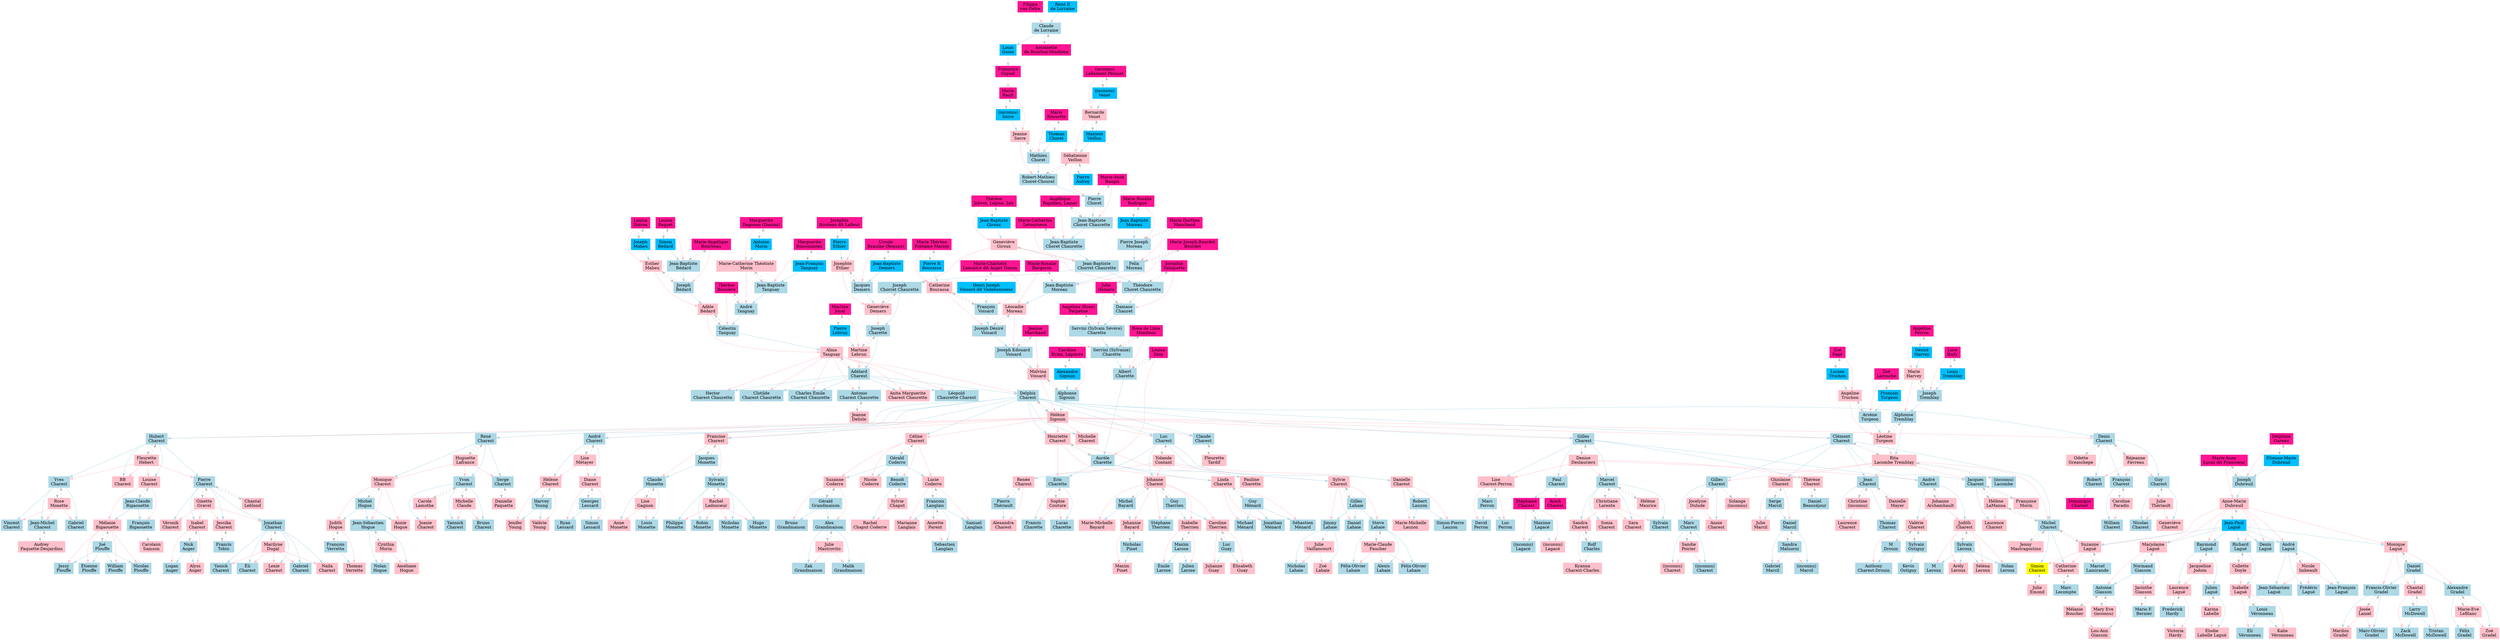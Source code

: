 digraph Genealopy {
	rankdir=TB
	"Alma.Tanguay" [label="Alma
Tanguay" color=pink shape=box style=filled]
	"Adèle.Bédard" -> "Alma.Tanguay" [color=pink style=solid]
	"Célestin.Tanguay" -> "Alma.Tanguay" [color=lightblue style=solid]
	"Adélard.Charest" -> "Alma.Tanguay" [color=grey style=dashed]
	"Adélard.Charest" [label="Adélard
Charest" color=lightblue shape=box style=filled]
	"Martine.Lebrun" -> "Adélard.Charest" [color=pink style=solid]
	"Joseph.Charette" -> "Adélard.Charest" [color=lightblue style=solid]
	"Alma.Tanguay" -> "Adélard.Charest" [color=grey style=dashed]
	"Malvina.Voisard" [label="Malvina
Voisard" color=pink shape=box style=filled]
	"Jeanne.Marchand" -> "Malvina.Voisard" [color=pink style=solid]
	"Joseph Edouard.Voisard" -> "Malvina.Voisard" [color=lightblue style=solid]
	"Alphonse.Sigouin" -> "Malvina.Voisard" [color=grey style=dashed]
	"Alphonse.Sigouin" [label="Alphonse
Sigouin" color=lightblue shape=box style=filled]
	"Caroline.Brien" -> "Alphonse.Sigouin" [color=pink style=solid]
	"Alexandre.Sigouin" -> "Alphonse.Sigouin" [color=lightblue style=solid]
	"Malvina.Voisard" -> "Alphonse.Sigouin" [color=grey style=dashed]
	"Adèle.Bédard" [label="Adèle
Bédard" color=pink shape=box style=filled]
	"Esther.Maheu" -> "Adèle.Bédard" [color=pink style=solid]
	"Joseph.Bédard" -> "Adèle.Bédard" [color=lightblue style=solid]
	"Célestin.Tanguay" -> "Adèle.Bédard" [color=grey style=dashed]
	"Célestin.Tanguay" [label="Célestin
Tanguay" color=lightblue shape=box style=filled]
	"Thérèse.Bussière" -> "Célestin.Tanguay" [color=pink style=solid]
	"André.Tanguay" -> "Célestin.Tanguay" [color=lightblue style=solid]
	"Adèle.Bédard" -> "Célestin.Tanguay" [color=grey style=dashed]
	"Caroline.Brien" [label="Caroline
Brien, Lapierre" color=deeppink shape=box style=filled]
	"Alexandre.Sigouin" -> "Caroline.Brien" [color=grey style=dashed]
	"Alexandre.Sigouin" [label="Alexandre
Sigouin" color=deepskyblue shape=box style=filled]
	"Caroline.Brien" -> "Alexandre.Sigouin" [color=grey style=dashed]
	"Martine.Lebrun" [label="Martine
Lebrun" color=pink shape=box style=filled]
	"Martine.Joyal" -> "Martine.Lebrun" [color=pink style=solid]
	"Pierre.Lebrun" -> "Martine.Lebrun" [color=lightblue style=solid]
	"Joseph.Charette" -> "Martine.Lebrun" [color=grey style=dashed]
	"Joseph.Charette" [label="Joseph
Charette" color=lightblue shape=box style=filled]
	"Geneviève.Demers" -> "Joseph.Charette" [color=pink style=solid]
	"Joseph.Chorret Chaurette" -> "Joseph.Charette" [color=lightblue style=solid]
	"Martine.Lebrun" -> "Joseph.Charette" [color=grey style=dashed]
	"Jeanne.Marchand" [label="Jeanne
Marchand" color=deeppink shape=box style=filled]
	"Joseph Edouard.Voisard" -> "Jeanne.Marchand" [color=grey style=dashed]
	"Joseph Edouard.Voisard" [label="Joseph Edouard
Voisard" color=lightblue shape=box style=filled]
	"Léocadie.Moreau" -> "Joseph Edouard.Voisard" [color=pink style=solid]
	"Joseph Désiré.Voisard" -> "Joseph Edouard.Voisard" [color=lightblue style=solid]
	"Jeanne.Marchand" -> "Joseph Edouard.Voisard" [color=grey style=dashed]
	"Thérèse.Bussière" [label="Thérèse
Bussière" color=deeppink shape=box style=filled]
	"André.Tanguay" -> "Thérèse.Bussière" [color=grey style=dashed]
	"André.Tanguay" [label="André
Tanguay" color=lightblue shape=box style=filled]
	"Marie-Catherine Théotiste.Morin" -> "André.Tanguay" [color=pink style=solid]
	"Jean-Baptiste.Tanguay" -> "André.Tanguay" [color=lightblue style=solid]
	"Thérèse.Bussière" -> "André.Tanguay" [color=grey style=dashed]
	"Geneviève.Demers" [label="Geneviève
Demers" color=pink shape=box style=filled]
	"Josephte.Éthier" -> "Geneviève.Demers" [color=pink style=solid]
	"Jacques.Demers" -> "Geneviève.Demers" [color=lightblue style=solid]
	"Joseph.Chorret Chaurette" -> "Geneviève.Demers" [color=grey style=dashed]
	"Joseph.Chorret Chaurette" [label="Joseph
Chorret Chaurette" color=lightblue shape=box style=filled]
	"Geneviève.Giroux" -> "Joseph.Chorret Chaurette" [color=pink style=solid]
	"Jean-Baptiste3.Chorret Chaurette" -> "Joseph.Chorret Chaurette" [color=lightblue style=solid]
	"Geneviève.Demers" -> "Joseph.Chorret Chaurette" [color=grey style=dashed]
	"Martine.Joyal" [label="Martine
Joyal" color=deeppink shape=box style=filled]
	"Pierre.Lebrun" -> "Martine.Joyal" [color=grey style=dashed]
	"Pierre.Lebrun" [label="Pierre
Lebrun" color=deepskyblue shape=box style=filled]
	"Martine.Joyal" -> "Pierre.Lebrun" [color=grey style=dashed]
	"Esther.Maheu" [label="Esther
Maheu" color=pink shape=box style=filled]
	"Louise.Doiron" -> "Esther.Maheu" [color=pink style=solid]
	"Joseph.Maheu" -> "Esther.Maheu" [color=lightblue style=solid]
	"Joseph.Bédard" -> "Esther.Maheu" [color=grey style=dashed]
	"Joseph.Bédard" [label="Joseph
Bédard" color=lightblue shape=box style=filled]
	"Marie-Angélique.Bourbeau" -> "Joseph.Bédard" [color=pink style=solid]
	"Jean-Baptiste.Bédard" -> "Joseph.Bédard" [color=lightblue style=solid]
	"Esther.Maheu" -> "Joseph.Bédard" [color=grey style=dashed]
	"Léocadie.Moreau" [label="Léocadie
Moreau" color=pink shape=box style=filled]
	"Marie-Rosalie.Bergeron" -> "Léocadie.Moreau" [color=pink style=solid]
	"Jean-Baptiste.Moreau" -> "Léocadie.Moreau" [color=lightblue style=solid]
	"Joseph Désiré.Voisard" -> "Léocadie.Moreau" [color=grey style=dashed]
	"Joseph Désiré.Voisard" [label="Joseph Désiré
Voisard" color=lightblue shape=box style=filled]
	"Catherine.Bourassa" -> "Joseph Désiré.Voisard" [color=pink style=solid]
	"François.Voisard" -> "Joseph Désiré.Voisard" [color=lightblue style=solid]
	"Léocadie.Moreau" -> "Joseph Désiré.Voisard" [color=grey style=dashed]
	"Marie-Rosalie.Bergeron" [label="Marie-Rosalie
Bergeron" color=deeppink shape=box style=filled]
	"Jean-Baptiste.Moreau" -> "Marie-Rosalie.Bergeron" [color=grey style=dashed]
	"Jean-Baptiste.Moreau" [label="Jean-Baptiste
Moreau" color=lightblue shape=box style=filled]
	"Marie Joseph.Bourdet" -> "Jean-Baptiste.Moreau" [color=pink style=solid]
	"Felix.Moreau" -> "Jean-Baptiste.Moreau" [color=lightblue style=solid]
	"Marie-Rosalie.Bergeron" -> "Jean-Baptiste.Moreau" [color=grey style=dashed]
	"Catherine.Bourassa" [label="Catherine
Bourassa" color=pink shape=box style=filled]
	"Marie Thérèse.Fontaine Marion" -> "Catherine.Bourassa" [color=pink style=solid]
	"Pierre R.Bourassa" -> "Catherine.Bourassa" [color=lightblue style=solid]
	"François.Voisard" -> "Catherine.Bourassa" [color=grey style=dashed]
	"François.Voisard" [label="François
Voisard" color=lightblue shape=box style=filled]
	"Marie-Charlotte.Auger" -> "François.Voisard" [color=pink style=solid]
	"Henri Joseph.Voisard" -> "François.Voisard" [color=lightblue style=solid]
	"Catherine.Bourassa" -> "François.Voisard" [color=grey style=dashed]
	"Marie-Angélique.Bourbeau" [label="Marie-Angélique
Bourbeau" color=deeppink shape=box style=filled]
	"Jean-Baptiste.Bédard" -> "Marie-Angélique.Bourbeau" [color=grey style=dashed]
	"Jean-Baptiste.Bédard" [label="Jean-Baptiste
Bédard" color=lightblue shape=box style=filled]
	"Louise.Paquet" -> "Jean-Baptiste.Bédard" [color=pink style=solid]
	"Simon.Bédard" -> "Jean-Baptiste.Bédard" [color=lightblue style=solid]
	"Marie-Angélique.Bourbeau" -> "Jean-Baptiste.Bédard" [color=grey style=dashed]
	"Louise.Doiron" [label="Louise
Doiron" color=deeppink shape=box style=filled]
	"Joseph.Maheu" -> "Louise.Doiron" [color=grey style=dashed]
	"Joseph.Maheu" [label="Joseph
Maheu" color=deepskyblue shape=box style=filled]
	"Louise.Doiron" -> "Joseph.Maheu" [color=grey style=dashed]
	"Josephte.Éthier" [label="Josephte
Éthier" color=pink shape=box style=filled]
	"Josephte.Biroleau" -> "Josephte.Éthier" [color=pink style=solid]
	"Pierre.Éthier" -> "Josephte.Éthier" [color=lightblue style=solid]
	"Jacques.Demers" -> "Josephte.Éthier" [color=grey style=dashed]
	"Jacques.Demers" [label="Jacques
Demers" color=lightblue shape=box style=filled]
	"Ursule.Beaulne" -> "Jacques.Demers" [color=pink style=solid]
	"Jean-Baptiste.Demers" -> "Jacques.Demers" [color=lightblue style=solid]
	"Josephte.Éthier" -> "Jacques.Demers" [color=grey style=dashed]
	"Marie-Catherine Théotiste.Morin" [label="Marie-Catherine Théotiste
Morin" color=pink shape=box style=filled]
	"Marguerite.Dagneau" -> "Marie-Catherine Théotiste.Morin" [color=pink style=solid]
	"Antoine.Morin" -> "Marie-Catherine Théotiste.Morin" [color=lightblue style=solid]
	"Jean-Baptiste.Tanguay" -> "Marie-Catherine Théotiste.Morin" [color=grey style=dashed]
	"Jean-Baptiste.Tanguay" [label="Jean-Baptiste
Tanguay" color=lightblue shape=box style=filled]
	"Marguerite.Boissonneau" -> "Jean-Baptiste.Tanguay" [color=pink style=solid]
	"Jean-François.Tanguay" -> "Jean-Baptiste.Tanguay" [color=lightblue style=solid]
	"Marie-Catherine Théotiste.Morin" -> "Jean-Baptiste.Tanguay" [color=grey style=dashed]
	"Marie-Charlotte.Auger" [label="Marie-Charlotte
Lemaitre dit Auger Genon" color=deeppink shape=box style=filled]
	"Henri Joseph.Voisard" -> "Marie-Charlotte.Auger" [color=grey style=dashed]
	"Henri Joseph.Voisard" [label="Henri Joseph
Voisard dit Vadeboncoeur" color=deepskyblue shape=box style=filled]
	"Marie-Charlotte.Auger" -> "Henri Joseph.Voisard" [color=grey style=dashed]
	"Ursule.Beaulne" [label="Ursule
Beaulne (Beaune)" color=deeppink shape=box style=filled]
	"Jean-Baptiste.Demers" -> "Ursule.Beaulne" [color=grey style=dashed]
	"Jean-Baptiste.Demers" [label="Jean-Baptiste
Demers" color=deepskyblue shape=box style=filled]
	"Ursule.Beaulne" -> "Jean-Baptiste.Demers" [color=grey style=dashed]
	"Josephte.Biroleau" [label="Josephte
Biroleau dit Lafleur" color=deeppink shape=box style=filled]
	"Pierre.Éthier" -> "Josephte.Biroleau" [color=grey style=dashed]
	"Pierre.Éthier" [label="Pierre
Éthier" color=deepskyblue shape=box style=filled]
	"Josephte.Biroleau" -> "Pierre.Éthier" [color=grey style=dashed]
	"Marguerite.Boissonneau" [label="Marguerite
Boissonneau" color=deeppink shape=box style=filled]
	"Jean-François.Tanguay" -> "Marguerite.Boissonneau" [color=grey style=dashed]
	"Jean-François.Tanguay" [label="Jean-François
Tanguay" color=deepskyblue shape=box style=filled]
	"Marguerite.Boissonneau" -> "Jean-François.Tanguay" [color=grey style=dashed]
	"Marie Joseph.Bourdet" [label="Marie Joseph.Bourdet
Bourdet" color=deeppink shape=box style=filled]
	"Felix.Moreau" -> "Marie Joseph.Bourdet" [color=grey style=dashed]
	"Felix.Moreau" [label="Felix
Moreau" color=lightblue shape=box style=filled]
	"Marie Dorthee.Mauchaud" -> "Felix.Moreau" [color=pink style=solid]
	"Pierre Joseph.Moreau" -> "Felix.Moreau" [color=lightblue style=solid]
	"Marie Joseph.Bourdet" -> "Felix.Moreau" [color=grey style=dashed]
	"Marguerite.Dagneau" [label="Marguerite
Dagneau (Daniau)" color=deeppink shape=box style=filled]
	"Antoine.Morin" -> "Marguerite.Dagneau" [color=grey style=dashed]
	"Antoine.Morin" [label="Antoine
Morin" color=deepskyblue shape=box style=filled]
	"Marguerite.Dagneau" -> "Antoine.Morin" [color=grey style=dashed]
	"Marie Thérèse.Fontaine Marion" [label="Marie Thérèse
Fontaine Marion" color=deeppink shape=box style=filled]
	"Pierre R.Bourassa" -> "Marie Thérèse.Fontaine Marion" [color=grey style=dashed]
	"Pierre R.Bourassa" [label="Pierre R
Bourassa" color=deepskyblue shape=box style=filled]
	"Marie Thérèse.Fontaine Marion" -> "Pierre R.Bourassa" [color=grey style=dashed]
	"Geneviève.Giroux" [label="Geneviève
Giroux" color=pink shape=box style=filled]
	"Thérèse.Jolivet" -> "Geneviève.Giroux" [color=pink style=solid]
	"Jean-Baptiste.Giroux" -> "Geneviève.Giroux" [color=lightblue style=solid]
	"Jean-Baptiste3.Chorret Chaurette" -> "Geneviève.Giroux" [color=grey style=dashed]
	"Jean-Baptiste3.Chorret Chaurette" [label="Jean-Baptiste
Chorret Chaurette" color=lightblue shape=box style=filled]
	"Marie-Catherine.Letourneux" -> "Jean-Baptiste3.Chorret Chaurette" [color=pink style=solid]
	"Jean-Baptiste2.Choret Chaurette" -> "Jean-Baptiste3.Chorret Chaurette" [color=lightblue style=solid]
	"Geneviève.Giroux" -> "Jean-Baptiste3.Chorret Chaurette" [color=grey style=dashed]
	"Thérèse.Jolivet" [label="Thérèse
Jolivet, Lépine, Joly" color=deeppink shape=box style=filled]
	"Jean-Baptiste.Giroux" -> "Thérèse.Jolivet" [color=grey style=dashed]
	"Jean-Baptiste.Giroux" [label="Jean-Baptiste
Giroux" color=deepskyblue shape=box style=filled]
	"Thérèse.Jolivet" -> "Jean-Baptiste.Giroux" [color=grey style=dashed]
	"Marie-Catherine.Letourneux" [label="Marie-Catherine
Letourneux" color=deeppink shape=box style=filled]
	"Jean-Baptiste2.Choret Chaurette" -> "Marie-Catherine.Letourneux" [color=grey style=dashed]
	"Jean-Baptiste2.Choret Chaurette" [label="Jean-Baptiste
Choret Chaurette" color=lightblue shape=box style=filled]
	"Angélique.Rapidieu" -> "Jean-Baptiste2.Choret Chaurette" [color=pink style=solid]
	"Jean-Baptiste.Choret Chaurette" -> "Jean-Baptiste2.Choret Chaurette" [color=lightblue style=solid]
	"Marie-Catherine.Letourneux" -> "Jean-Baptiste2.Choret Chaurette" [color=grey style=dashed]
	"Louise.Paquet" [label="Louise
Paquet" color=deeppink shape=box style=filled]
	"Simon.Bédard" -> "Louise.Paquet" [color=grey style=dashed]
	"Simon.Bédard" [label="Simon
Bédard" color=deepskyblue shape=box style=filled]
	"Louise.Paquet" -> "Simon.Bédard" [color=grey style=dashed]
	"Marie Dorthee.Mauchaud" [label="Marie Dorthee
Mauchaud" color=deeppink shape=box style=filled]
	"Pierre Joseph.Moreau" -> "Marie Dorthee.Mauchaud" [color=grey style=dashed]
	"Pierre Joseph.Moreau" [label="Pierre Joseph
Moreau" color=lightblue shape=box style=filled]
	"Marie Rosalie.Rodrigue" -> "Pierre Joseph.Moreau" [color=pink style=solid]
	"Jean Baptiste.Moreau" -> "Pierre Joseph.Moreau" [color=lightblue style=solid]
	"Marie Dorthee.Mauchaud" -> "Pierre Joseph.Moreau" [color=grey style=dashed]
	"Angélique.Rapidieu" [label="Angélique
Rapidieu, Lamer" color=deeppink shape=box style=filled]
	"Jean-Baptiste.Choret Chaurette" -> "Angélique.Rapidieu" [color=grey style=dashed]
	"Jean-Baptiste.Choret Chaurette" [label="Jean-Baptiste
Choret Chaurette" color=lightblue shape=box style=filled]
	"Marie-Anne.Baugis" -> "Jean-Baptiste.Choret Chaurette" [color=pink style=solid]
	"Pierre.Choret" -> "Jean-Baptiste.Choret Chaurette" [color=lightblue style=solid]
	"Angélique.Rapidieu" -> "Jean-Baptiste.Choret Chaurette" [color=grey style=dashed]
	"Marie-Anne.Baugis" [label="Marie-Anne
Baugis" color=deeppink shape=box style=filled]
	"Pierre.Choret" -> "Marie-Anne.Baugis" [color=grey style=dashed]
	"Pierre.Choret" [label="Pierre
Choret" color=lightblue shape=box style=filled]
	"Sébatienne.Veillon" -> "Pierre.Choret" [color=pink style=solid]
	"Mathieu2.Choret" -> "Pierre.Choret" [color=lightblue style=solid]
	"Marie-Anne.Baugis" -> "Pierre.Choret" [color=grey style=dashed]
	"Marie Rosalie.Rodrigue" [label="Marie Rosalie
Rodrigue" color=deeppink shape=box style=filled]
	"Jean Baptiste.Moreau" -> "Marie Rosalie.Rodrigue" [color=grey style=dashed]
	"Jean Baptiste.Moreau" [label="Jean Baptiste
Moreau" color=deepskyblue shape=box style=filled]
	"Marie Rosalie.Rodrigue" -> "Jean Baptiste.Moreau" [color=grey style=dashed]
	"Sébatienne.Veillon" [label="Sébatienne
Veillon" color=pink shape=box style=filled]
	"Bernarde.Venet" -> "Sébatienne.Veillon" [color=pink style=solid]
	"Maxient.Veillon" -> "Sébatienne.Veillon" [color=lightblue style=solid]
	"Mathieu2.Choret" -> "Sébatienne.Veillon" [color=grey style=dashed]
	"Pierre.Aufroy" -> "Sébatienne.Veillon" [color=grey style=dashed]
	"Mathieu2.Choret" [label="Robert-Mathieu
Choret-Chourel" color=lightblue shape=box style=filled]
	"Jeanne.Serre" -> "Mathieu2.Choret" [color=pink style=solid]
	"Mathieu.Choret" -> "Mathieu2.Choret" [color=lightblue style=solid]
	"Sébatienne.Veillon" -> "Mathieu2.Choret" [color=grey style=dashed]
	"Pierre.Aufroy" [label="Pierre
Aufroy" color=deepskyblue shape=box style=filled]
	"Sébatienne.Veillon" -> "Pierre.Aufroy" [color=grey style=dashed]
	"Jeanne.Serre" [label="Jeanne
Serre" color=pink shape=box style=filled]
	"Marie.Rault" -> "Jeanne.Serre" [color=pink style=solid]
	Serre -> "Jeanne.Serre" [color=lightblue style=solid]
	"Mathieu.Choret" -> "Jeanne.Serre" [color=grey style=dashed]
	"Mathieu.Choret" [label="Mathieu
Choret" color=lightblue shape=box style=filled]
	"Marie.Rousette" -> "Mathieu.Choret" [color=pink style=solid]
	"Thomas.Choret" -> "Mathieu.Choret" [color=lightblue style=solid]
	"Jeanne.Serre" -> "Mathieu.Choret" [color=grey style=dashed]
	"Bernarde.Venet" [label="Bernarde
Venet" color=pink shape=box style=filled]
	"Lallement Peinuet" -> "Bernarde.Venet" [color=pink style=solid]
	Venet -> "Bernarde.Venet" [color=lightblue style=solid]
	"Maxient.Veillon" -> "Bernarde.Venet" [color=grey style=dashed]
	"Maxient.Veillon" [label="Maxient
Veillon" color=deepskyblue shape=box style=filled]
	"Bernarde.Venet" -> "Maxient.Veillon" [color=grey style=dashed]
	"Lallement Peinuet" [label="(inconnu)
Lallement Peinuet" color=deeppink shape=box style=filled]
	Venet -> "Lallement Peinuet" [color=grey style=dashed]
	Venet [label="(inconnu)
Venet" color=deepskyblue shape=box style=filled]
	"Lallement Peinuet" -> Venet [color=grey style=dashed]
	"Marie.Rault" [label="Marie
Rault" color=deeppink shape=box style=filled]
	"Françoise.Giguel" -> "Marie.Rault" [color=pink style=solid]
	Serre -> "Marie.Rault" [color=grey style=dashed]
	Serre [label="(inconnu)
Serre" color=deepskyblue shape=box style=filled]
	"Marie.Rault" -> Serre [color=grey style=dashed]
	"Thomas.Choret" [label="Thomas
Choret" color=deepskyblue shape=box style=filled]
	"Marie.Rousette" -> "Thomas.Choret" [color=grey style=dashed]
	"Marie.Rousette" [label="Marie
Rousette" color=deeppink shape=box style=filled]
	"Thomas.Choret" -> "Marie.Rousette" [color=grey style=dashed]
	"Françoise.Giguel" [label="Françoise
Giguel" color=deeppink shape=box style=filled]
	"Louis.Guise" -> "Françoise.Giguel" [color=lightblue style=solid]
	"Louis.Guise" [label="Louis
Guise" color=deepskyblue shape=box style=filled]
	"Claude.de Lorraine" -> "Louis.Guise" [color=lightblue style=solid]
	"Claude.de Lorraine" [label="Claude
de Lorraine" color=lightblue shape=box style=filled]
	"Filippa.van Gelre" -> "Claude.de Lorraine" [color=pink style=solid]
	"René II.de Lorraine" -> "Claude.de Lorraine" [color=lightblue style=solid]
	"Antoinette.de Bourbon-Vendôme" -> "Claude.de Lorraine" [color=grey style=dashed]
	"Antoinette.de Bourbon-Vendôme" [label="Antoinette
de Bourbon-Vendôme" color=deeppink shape=box style=filled]
	"Claude.de Lorraine" -> "Antoinette.de Bourbon-Vendôme" [color=grey style=dashed]
	"René II.de Lorraine" [label="René II
de Lorraine" color=deepskyblue shape=box style=filled]
	"Filippa.van Gelre" [label="Filippa
van Gelre" color=deeppink shape=box style=filled]
	"Léopold.Chaurette Charest" [label="Léopold
Chaurette Charest" color=lightblue shape=box style=filled]
	"Alma.Tanguay" -> "Léopold.Chaurette Charest" [color=pink style=solid]
	"Adélard.Charest" -> "Léopold.Chaurette Charest" [color=lightblue style=solid]
	"Charles Émile.Charest Chaurette" [label="Charles Émile
Charest Chaurette" color=lightblue shape=box style=filled]
	"Alma.Tanguay" -> "Charles Émile.Charest Chaurette" [color=pink style=solid]
	"Adélard.Charest" -> "Charles Émile.Charest Chaurette" [color=lightblue style=solid]
	"Antonio.Charest Chaurette" [label="Antonio
Charest Chaurette" color=lightblue shape=box style=filled]
	"Alma.Tanguay" -> "Antonio.Charest Chaurette" [color=pink style=solid]
	"Adélard.Charest" -> "Antonio.Charest Chaurette" [color=lightblue style=solid]
	"Jeanne.Delisle" -> "Antonio.Charest Chaurette" [color=grey style=dashed]
	"Jeanne.Delisle" [label="Jeanne
Delisle" color=pink shape=box style=filled]
	"Antonio.Charest Chaurette" -> "Jeanne.Delisle" [color=grey style=dashed]
	"Anita Marguerite.Charest Chaurette" [label="Anita Marguerite
Charest Chaurette" color=pink shape=box style=filled]
	"Alma.Tanguay" -> "Anita Marguerite.Charest Chaurette" [color=pink style=solid]
	"Adélard.Charest" -> "Anita Marguerite.Charest Chaurette" [color=lightblue style=solid]
	"Hector.Charest Chaurette" [label="Hector
Charest Chaurette" color=lightblue shape=box style=filled]
	"Alma.Tanguay" -> "Hector.Charest Chaurette" [color=pink style=solid]
	"Adélard.Charest" -> "Hector.Charest Chaurette" [color=lightblue style=solid]
	"Clotilde.Charest Chaurette" [label="Clotilde
Charest Chaurette" color=lightblue shape=box style=filled]
	"Alma.Tanguay" -> "Clotilde.Charest Chaurette" [color=pink style=solid]
	"Adélard.Charest" -> "Clotilde.Charest Chaurette" [color=lightblue style=solid]
	"Louisa.Dion" [label="Louisa
Dion" color=deeppink shape=box style=filled]
	"Albert.Charette" -> "Louisa.Dion" [color=grey style=dashed]
	"Albert.Charette" [label="Albert
Charette" color=lightblue shape=box style=filled]
	"Rose de Lima.Mondoux" -> "Albert.Charette" [color=pink style=solid]
	"Servini.Charette" -> "Albert.Charette" [color=lightblue style=solid]
	"Louisa.Dion" -> "Albert.Charette" [color=grey style=dashed]
	"Rose de Lima.Mondoux" [label="Rose de Lima
Mondoux" color=deeppink shape=box style=filled]
	"Servini.Charette" -> "Rose de Lima.Mondoux" [color=grey style=dashed]
	"Servini.Charette" [label="Servini (Sylvanie)
Charette" color=lightblue shape=box style=filled]
	"Angélina.Perpétue" -> "Servini.Charette" [color=pink style=solid]
	"Servini2.Charette" -> "Servini.Charette" [color=lightblue style=solid]
	"Rose de Lima.Mondoux" -> "Servini.Charette" [color=grey style=dashed]
	"Angélina.Perpétue" [label="Angélina (Rose)
Perpétue" color=deeppink shape=box style=filled]
	"Servini2.Charette" -> "Angélina.Perpétue" [color=grey style=dashed]
	"Servini2.Charette" [label="Servini (Sylvain Sévère)
Charette" color=lightblue shape=box style=filled]
	"Julie.Demers" -> "Servini2.Charette" [color=pink style=solid]
	"Damase.Chauret" -> "Servini2.Charette" [color=lightblue style=solid]
	"Angélina.Perpétue" -> "Servini2.Charette" [color=grey style=dashed]
	"Damase.Chauret" [label="Damase
Chauret" color=lightblue shape=box style=filled]
	"Josephte.Valiquette" -> "Damase.Chauret" [color=pink style=solid]
	"Théodore.Choret Chaurette" -> "Damase.Chauret" [color=lightblue style=solid]
	"Julie.Demers" -> "Damase.Chauret" [color=grey style=dashed]
	"Julie.Demers" [label="Julie
Demers" color=deeppink shape=box style=filled]
	"Damase.Chauret" -> "Julie.Demers" [color=grey style=dashed]
	"Théodore.Choret Chaurette" [label="Théodore
Choret Chaurette" color=lightblue shape=box style=filled]
	"Geneviève.Giroux" -> "Théodore.Choret Chaurette" [color=pink style=solid]
	"Jean-Baptiste3.Chorret Chaurette" -> "Théodore.Choret Chaurette" [color=lightblue style=solid]
	"Josephte.Valiquette" -> "Théodore.Choret Chaurette" [color=grey style=dashed]
	"Josephte.Valiquette" [label="Josephte
Valiquette" color=deeppink shape=box style=filled]
	"Théodore.Choret Chaurette" -> "Josephte.Valiquette" [color=grey style=dashed]
	"Judith.Charest" [label="Judith
Charest" color=pink shape=box style=filled]
	"Johanne.Archambault" -> "Judith.Charest" [color=pink style=solid]
	"André2.Charest" -> "Judith.Charest" [color=lightblue style=solid]
	"Sylvain.Leroux" -> "Judith.Charest" [color=grey style=dashed]
	"Sylvain.Leroux" [label="Sylvain
Leroux" color=lightblue shape=box style=filled]
	"Judith.Charest" -> "Sylvain.Leroux" [color=grey style=dashed]
	"Valérie.Charest" [label="Valérie
Charest" color=pink shape=box style=filled]
	"Johanne.Archambault" -> "Valérie.Charest" [color=pink style=solid]
	"André2.Charest" -> "Valérie.Charest" [color=lightblue style=solid]
	"M.Drouin" -> "Valérie.Charest" [color=grey style=dashed]
	"Sylvain.Ostiguy" -> "Valérie.Charest" [color=grey style=dashed]
	"M.Drouin" [label="M
Drouin" color=lightblue shape=box style=filled]
	"Valérie.Charest" -> "M.Drouin" [color=grey style=dashed]
	"Sylvain.Ostiguy" [label="Sylvain
Ostiguy" color=lightblue shape=box style=filled]
	"Valérie.Charest" -> "Sylvain.Ostiguy" [color=grey style=dashed]
	"Dominique.Charest" [label="Dominique
Charest" color=deeppink shape=box style=filled]
	"Robert.Charest" -> "Dominique.Charest" [color=lightblue style=solid]
	"Johannie.Bayard" [label="Johannie
Bayard" color=pink shape=box style=filled]
	"Johanne.Charest" -> "Johannie.Bayard" [color=pink style=solid]
	"Michel.Bayard" -> "Johannie.Bayard" [color=lightblue style=solid]
	"Nicholas.Pinet" -> "Johannie.Bayard" [color=grey style=dashed]
	"Nicholas.Pinet" [label="Nicholas
Pinet" color=lightblue shape=box style=filled]
	"Johannie.Bayard" -> "Nicholas.Pinet" [color=grey style=dashed]
	"Marie-Michelle.Bayard" [label="Marie-Michelle
Bayard" color=pink shape=box style=filled]
	"Johanne.Charest" -> "Marie-Michelle.Bayard" [color=pink style=solid]
	"Michel.Bayard" -> "Marie-Michelle.Bayard" [color=lightblue style=solid]
	"Mélanie.Bigaouette" [label="Mélanie
Bigaouette" color=pink shape=box style=filled]
	"Louise.Charest" -> "Mélanie.Bigaouette" [color=pink style=solid]
	"Jean-Claude.Bigaouette" -> "Mélanie.Bigaouette" [color=lightblue style=solid]
	"Joé.Plouffe" -> "Mélanie.Bigaouette" [color=grey style=dashed]
	"Joé.Plouffe" [label="Joé
Plouffe" color=lightblue shape=box style=filled]
	"Mélanie.Bigaouette" -> "Joé.Plouffe" [color=grey style=dashed]
	"François.Bigaouette" [label="François
Bigaouette" color=lightblue shape=box style=filled]
	"Louise.Charest" -> "François.Bigaouette" [color=pink style=solid]
	"Jean-Claude.Bigaouette" -> "François.Bigaouette" [color=lightblue style=solid]
	"Carolann.Samson" [label="Carolann
Samson" color=pink shape=box style=filled]
	"François.Bigaouette" -> "Carolann.Samson" [color=grey style=dashed]
	"Annie.Hogue" [label="Annie
Hogue" color=pink shape=box style=filled]
	"Monique.Charest" -> "Annie.Hogue" [color=pink style=solid]
	"Michel.Hogue" -> "Annie.Hogue" [color=lightblue style=solid]
	"Judith.Hogue" [label="Judith
Hogue" color=pink shape=box style=filled]
	"Monique.Charest" -> "Judith.Hogue" [color=pink style=solid]
	"Michel.Hogue" -> "Judith.Hogue" [color=lightblue style=solid]
	"François.Verrette" -> "Judith.Hogue" [color=grey style=dashed]
	"François.Verrette" [label="François
Verrette" color=lightblue shape=box style=filled]
	"Judith.Hogue" -> "François.Verrette" [color=grey style=dashed]
	"Jean-Sébastien.Hogue" [label="Jean-Sébastien
Hogue" color=lightblue shape=box style=filled]
	"Monique.Charest" -> "Jean-Sébastien.Hogue" [color=pink style=solid]
	"Michel.Hogue" -> "Jean-Sébastien.Hogue" [color=lightblue style=solid]
	"Cynthia.Morin" -> "Jean-Sébastien.Hogue" [color=grey style=dashed]
	"Cynthia.Morin" [label="Cynthia
Morin" color=pink shape=box style=filled]
	"Jean-Sébastien.Hogue" -> "Cynthia.Morin" [color=grey style=dashed]
	"Steve.Lahaie" [label="Steve
Lahaie" color=lightblue shape=box style=filled]
	"Sylvie.Charest" -> "Steve.Lahaie" [color=pink style=solid]
	"Gilles.Lahaie" -> "Steve.Lahaie" [color=lightblue style=solid]
	"Marie-Claude.Faucher" -> "Steve.Lahaie" [color=grey style=dashed]
	"Marie-Claude.Faucher" [label="Marie-Claude
Faucher" color=pink shape=box style=filled]
	"Steve.Lahaie" -> "Marie-Claude.Faucher" [color=grey style=dashed]
	"Jimmy.Lahaie" [label="Jimmy
Lahaie" color=lightblue shape=box style=filled]
	"Sylvie.Charest" -> "Jimmy.Lahaie" [color=pink style=solid]
	"Gilles.Lahaie" -> "Jimmy.Lahaie" [color=lightblue style=solid]
	"Julie.Vaillancourt" [label="Julie
Vaillancourt" color=pink shape=box style=filled]
	"Jimmy.Lahaie" -> "Julie.Vaillancourt" [color=grey style=dashed]
	"Daniel.Lahaie" [label="Daniel
Lahaie" color=lightblue shape=box style=filled]
	"Sylvie.Charest" -> "Daniel.Lahaie" [color=pink style=solid]
	"Gilles.Lahaie" -> "Daniel.Lahaie" [color=lightblue style=solid]
	"Simon-Pierre.Lauzon" [label="Simon-Pierre
Lauzon" color=lightblue shape=box style=filled]
	"Danielle.Charest" -> "Simon-Pierre.Lauzon" [color=pink style=solid]
	"Robert.Lauzon" -> "Simon-Pierre.Lauzon" [color=lightblue style=solid]
	"Marie-Michelle.Lauzon" [label="Marie-Michelle
Lauzon" color=pink shape=box style=filled]
	"Danielle.Charest" -> "Marie-Michelle.Lauzon" [color=pink style=solid]
	"Robert.Lauzon" -> "Marie-Michelle.Lauzon" [color=lightblue style=solid]
	"Ryan.Lessard" [label="Ryan
Lessard" color=lightblue shape=box style=filled]
	"Diane.Charest" -> "Ryan.Lessard" [color=pink style=solid]
	"Georges.Lessard" -> "Ryan.Lessard" [color=lightblue style=solid]
	"Simon.Lessard" [label="Simon
Lessard" color=lightblue shape=box style=filled]
	"Diane.Charest" -> "Simon.Lessard" [color=pink style=solid]
	"Georges.Lessard" -> "Simon.Lessard" [color=lightblue style=solid]
	"Sébastien.Ménard" [label="Sébastien
Ménard" color=lightblue shape=box style=filled]
	"Linda.Charette" -> "Sébastien.Ménard" [color=pink style=solid]
	"Guy.Ménard" -> "Sébastien.Ménard" [color=lightblue style=solid]
	"Michael.Ménard" [label="Michael
Ménard" color=lightblue shape=box style=filled]
	"Linda.Charette" -> "Michael.Ménard" [color=pink style=solid]
	"Guy.Ménard" -> "Michael.Ménard" [color=lightblue style=solid]
	"Jonathan.Ménard" [label="Jonathan
Ménard" color=lightblue shape=box style=filled]
	"Linda.Charette" -> "Jonathan.Ménard" [color=pink style=solid]
	"Guy.Ménard" -> "Jonathan.Ménard" [color=lightblue style=solid]
	"Luc.Perron" [label="Luc
Perron" color=lightblue shape=box style=filled]
	"Lise.Charest" -> "Luc.Perron" [color=pink style=solid]
	"Marc.Perron" -> "Luc.Perron" [color=lightblue style=solid]
	"David.Perron" [label="David
Perron" color=lightblue shape=box style=filled]
	"Lise.Charest" -> "David.Perron" [color=pink style=solid]
	"Marc.Perron" -> "David.Perron" [color=lightblue style=solid]
	"Alexandra.Charest" [label="Alexandra
Charest" color=pink shape=box style=filled]
	"Renée.Charest" -> "Alexandra.Charest" [color=pink style=solid]
	"Pierre.Thériault" -> "Alexandra.Charest" [color=lightblue style=solid]
	"Jenifer.Young" [label="Jenifer
Young" color=pink shape=box style=filled]
	"Hélène.Charest" -> "Jenifer.Young" [color=pink style=solid]
	"Harvey.Young" -> "Jenifer.Young" [color=lightblue style=solid]
	"Valérie.Young" [label="Valérie
Young" color=pink shape=box style=filled]
	"Hélène.Charest" -> "Valérie.Young" [color=pink style=solid]
	"Harvey.Young" -> "Valérie.Young" [color=lightblue style=solid]
	"Yannick.Charest" [label="Yannick
Charest" color=lightblue shape=box style=filled]
	"Michelle.Claude" -> "Yannick.Charest" [color=pink style=solid]
	"Yvon.Charest" -> "Yannick.Charest" [color=lightblue style=solid]
	"Bruno.Charest" [label="Bruno
Charest" color=lightblue shape=box style=filled]
	"Michelle.Claude" -> "Bruno.Charest" [color=pink style=solid]
	"Yvon.Charest" -> "Bruno.Charest" [color=lightblue style=solid]
	"Joanie.Charest" [label="Joanie
Charest" color=pink shape=box style=filled]
	"Carole.Lamothe" -> "Joanie.Charest" [color=pink style=solid]
	"Yvon.Charest" -> "Joanie.Charest" [color=lightblue style=solid]
	"Alex.Grandmaison" [label="Alex
Grandmaison" color=lightblue shape=box style=filled]
	"Suzanne.Coderre" -> "Alex.Grandmaison" [color=pink style=solid]
	"Gérald.Grandmaison" -> "Alex.Grandmaison" [color=lightblue style=solid]
	"Julie.Mastrovito" -> "Alex.Grandmaison" [color=grey style=dashed]
	"Julie.Mastrovito" [label="Julie
Mastrovito" color=pink shape=box style=filled]
	"Alex.Grandmaison" -> "Julie.Mastrovito" [color=grey style=dashed]
	"Bruno.Grandmaison" [label="Bruno
Grandmaison" color=lightblue shape=box style=filled]
	"Suzanne.Coderre" -> "Bruno.Grandmaison" [color=pink style=solid]
	"Gérald.Grandmaison" -> "Bruno.Grandmaison" [color=lightblue style=solid]
	"Rachel.Chaput Coderre" [label="Rachel
Chaput Coderre" color=pink shape=box style=filled]
	"Sylvie.Chaput" -> "Rachel.Chaput Coderre" [color=pink style=solid]
	"Benoît.Coderre" -> "Rachel.Chaput Coderre" [color=lightblue style=solid]
	"Samuel.Langlais" [label="Samuel
Langlais" color=lightblue shape=box style=filled]
	"Lucie.Coderre" -> "Samuel.Langlais" [color=pink style=solid]
	"Francois.Langlais" -> "Samuel.Langlais" [color=lightblue style=solid]
	"Marianne.Langlais" [label="Marianne
Langlais" color=pink shape=box style=filled]
	"Lucie.Coderre" -> "Marianne.Langlais" [color=pink style=solid]
	"Francois.Langlais" -> "Marianne.Langlais" [color=lightblue style=solid]
	"Sébastien.Langlais" [label="Sébastien
Langlais" color=lightblue shape=box style=filled]
	"Annette.Parent" -> "Sébastien.Langlais" [color=pink style=solid]
	"Francois.Langlais" -> "Sébastien.Langlais" [color=lightblue style=solid]
	"Francis.Charette" [label="Francis
Charette" color=lightblue shape=box style=filled]
	"Sophie.Couture" -> "Francis.Charette" [color=pink style=solid]
	"Eric.Charette" -> "Francis.Charette" [color=lightblue style=solid]
	"Lucas.Charette" [label="Lucas
Charette" color=lightblue shape=box style=filled]
	"Sophie.Couture" -> "Lucas.Charette" [color=pink style=solid]
	"Eric.Charette" -> "Lucas.Charette" [color=lightblue style=solid]
	"Stéphanie.Charest" [label="Stéphanie
Charest" color=deeppink shape=box style=filled]
	"Paul.Charest" -> "Stéphanie.Charest" [color=lightblue style=solid]
	"Maxime.Lagacé" -> "Stéphanie.Charest" [color=grey style=dashed]
	"Maxime.Lagacé" [label="Maxime
Lagacé" color=lightblue shape=box style=filled]
	"Stéphanie.Charest" -> "Maxime.Lagacé" [color=grey style=dashed]
	"Anick.Charest" [label="Anick
Charest" color=deeppink shape=box style=filled]
	"Paul.Charest" -> "Anick.Charest" [color=lightblue style=solid]
	"Véronik.Charest" [label="Véronik
Charest" color=pink shape=box style=filled]
	"Ginette.Gravel" -> "Véronik.Charest" [color=pink style=solid]
	"Pierre.Charest" -> "Véronik.Charest" [color=lightblue style=solid]
	"Isabel.Charest" [label="Isabel
Charest" color=pink shape=box style=filled]
	"Ginette.Gravel" -> "Isabel.Charest" [color=pink style=solid]
	"Pierre.Charest" -> "Isabel.Charest" [color=lightblue style=solid]
	"Nick.Auger" -> "Isabel.Charest" [color=grey style=dashed]
	"Nick.Auger" [label="Nick
Auger" color=lightblue shape=box style=filled]
	"Isabel.Charest" -> "Nick.Auger" [color=grey style=dashed]
	"Jessika.Charest" [label="Jessika
Charest" color=pink shape=box style=filled]
	"Ginette.Gravel" -> "Jessika.Charest" [color=pink style=solid]
	"Pierre.Charest" -> "Jessika.Charest" [color=lightblue style=solid]
	"Francis.Tobin" -> "Jessika.Charest" [color=grey style=dashed]
	"Francis.Tobin" [label="Francis
Tobin" color=lightblue shape=box style=filled]
	"Jessika.Charest" -> "Francis.Tobin" [color=grey style=dashed]
	"Jonathan.Charest" [label="Jonathan
Charest" color=lightblue shape=box style=filled]
	"Ginette.Gravel" -> "Jonathan.Charest" [color=pink style=solid]
	"Pierre.Charest" -> "Jonathan.Charest" [color=lightblue style=solid]
	"Marilyne.Dugal" -> "Jonathan.Charest" [color=grey style=dashed]
	"Marilyne.Dugal" [label="Marilyne
Dugal" color=pink shape=box style=filled]
	"Jonathan.Charest" -> "Marilyne.Dugal" [color=grey style=dashed]
	"Laurence2.Charest" [label="Laurence
Charest" color=pink shape=box style=filled]
	"Hélène.LaManna" -> "Laurence2.Charest" [color=pink style=solid]
	"Jacques.Charest" -> "Laurence2.Charest" [color=lightblue style=solid]
	"Sylvain.Charest" [label="Sylvain
Charest" color=lightblue shape=box style=filled]
	"Christiane.Larente" -> "Sylvain.Charest" [color=pink style=solid]
	"Marcel.Charest" -> "Sylvain.Charest" [color=lightblue style=solid]
	"Sandra.Charest" [label="Sandra
Charest" color=pink shape=box style=filled]
	"Christiane.Larente" -> "Sandra.Charest" [color=pink style=solid]
	"Marcel.Charest" -> "Sandra.Charest" [color=lightblue style=solid]
	"Rolf.Charles" -> "Sandra.Charest" [color=grey style=dashed]
	"Rolf.Charles" [label="Rolf
Charles" color=lightblue shape=box style=filled]
	"Sandra.Charest" -> "Rolf.Charles" [color=grey style=dashed]
	"Sonia.Charest" [label="Sonia
Charest" color=pink shape=box style=filled]
	"Christiane.Larente" -> "Sonia.Charest" [color=pink style=solid]
	"Marcel.Charest" -> "Sonia.Charest" [color=lightblue style=solid]
	"Sara.Charest" [label="Sara
Charest" color=pink shape=box style=filled]
	"Christiane.Larente" -> "Sara.Charest" [color=pink style=solid]
	"Marcel.Charest" -> "Sara.Charest" [color=lightblue style=solid]
	"Robin.Monette" [label="Robin
Monette" color=lightblue shape=box style=filled]
	"Rachel.Ladouceur" -> "Robin.Monette" [color=pink style=solid]
	"Sylvain.Monette" -> "Robin.Monette" [color=lightblue style=solid]
	"Nicholas.Monette" [label="Nicholas
Monette" color=lightblue shape=box style=filled]
	"Rachel.Ladouceur" -> "Nicholas.Monette" [color=pink style=solid]
	"Sylvain.Monette" -> "Nicholas.Monette" [color=lightblue style=solid]
	"Hugo.Monette" [label="Hugo
Monette" color=lightblue shape=box style=filled]
	"Rachel.Ladouceur" -> "Hugo.Monette" [color=pink style=solid]
	"Sylvain.Monette" -> "Hugo.Monette" [color=lightblue style=solid]
	"Philippe.Monette" [label="Philippe
Monette" color=lightblue shape=box style=filled]
	"Rachel.Ladouceur" -> "Philippe.Monette" [color=pink style=solid]
	"Sylvain.Monette" -> "Philippe.Monette" [color=lightblue style=solid]
	"Louis.Monette" [label="Louis
Monette" color=lightblue shape=box style=filled]
	"Lise.Gagnon" -> "Louis.Monette" [color=pink style=solid]
	"Claude.Monette" -> "Louis.Monette" [color=lightblue style=solid]
	"Anne.Monette" [label="Anne
Monette" color=pink shape=box style=filled]
	"Lise.Gagnon" -> "Anne.Monette" [color=pink style=solid]
	"Claude.Monette" -> "Anne.Monette" [color=lightblue style=solid]
	"Gabriel.Charest" [label="Gabriel
Charest" color=lightblue shape=box style=filled]
	"Rose.Monette" -> "Gabriel.Charest" [color=pink style=solid]
	"Yves.Charest" -> "Gabriel.Charest" [color=lightblue style=solid]
	"Vincent.Charest" [label="Vincent
Charest" color=lightblue shape=box style=filled]
	"Rose.Monette" -> "Vincent.Charest" [color=pink style=solid]
	"Yves.Charest" -> "Vincent.Charest" [color=lightblue style=solid]
	"Jean-Michel.Charest" [label="Jean-Michel
Charest" color=lightblue shape=box style=filled]
	"Rose.Monette" -> "Jean-Michel.Charest" [color=pink style=solid]
	"Yves.Charest" -> "Jean-Michel.Charest" [color=lightblue style=solid]
	"Audrey.Paquette-Desjardins" -> "Jean-Michel.Charest" [color=grey style=dashed]
	"Audrey.Paquette-Desjardins" [label="Audrey
Paquette-Desjardins" color=pink shape=box style=filled]
	"Jean-Michel.Charest" -> "Audrey.Paquette-Desjardins" [color=grey style=dashed]
	"William.Charest" [label="William
Charest" color=lightblue shape=box style=filled]
	"Caroline.Paradis" -> "William.Charest" [color=pink style=solid]
	"François.Charest" -> "William.Charest" [color=lightblue style=solid]
	"Geneviève.Charest" [label="Geneviève
Charest" color=pink shape=box style=filled]
	"Julie.Thériault" -> "Geneviève.Charest" [color=pink style=solid]
	"Guy.Charest" -> "Geneviève.Charest" [color=lightblue style=solid]
	"Nicolas.Charest" [label="Nicolas
Charest" color=lightblue shape=box style=filled]
	"Julie.Thériault" -> "Nicolas.Charest" [color=pink style=solid]
	"Guy.Charest" -> "Nicolas.Charest" [color=lightblue style=solid]
	"Stéphane.Therrien" [label="Stéphane
Therrien" color=lightblue shape=box style=filled]
	"Johanne.Charest" -> "Stéphane.Therrien" [color=pink style=solid]
	"Guy.Therrien" -> "Stéphane.Therrien" [color=lightblue style=solid]
	"Isabelle.Therrien" [label="Isabelle
Therrien" color=pink shape=box style=filled]
	"Johanne.Charest" -> "Isabelle.Therrien" [color=pink style=solid]
	"Guy.Therrien" -> "Isabelle.Therrien" [color=lightblue style=solid]
	"Maxim.Larose" -> "Isabelle.Therrien" [color=grey style=dashed]
	"Maxim.Larose" [label="Maxim
Larose" color=lightblue shape=box style=filled]
	"Isabelle.Therrien" -> "Maxim.Larose" [color=grey style=dashed]
	"Caroline.Therrien" [label="Caroline
Therrien" color=pink shape=box style=filled]
	"Johanne.Charest" -> "Caroline.Therrien" [color=pink style=solid]
	"Guy.Therrien" -> "Caroline.Therrien" [color=lightblue style=solid]
	"Luc.Guay" -> "Caroline.Therrien" [color=grey style=dashed]
	"Luc.Guay" [label="Luc
Guay" color=lightblue shape=box style=filled]
	"Caroline.Therrien" -> "Luc.Guay" [color=grey style=dashed]
	"Maxim.Pinet" [label="Maxim
Pinet" color=pink shape=box style=filled]
	"Johannie.Bayard" -> "Maxim.Pinet" [color=pink style=solid]
	"Nicholas.Pinet" -> "Maxim.Pinet" [color=lightblue style=solid]
	"William.Plouffe" [label="William
Plouffe" color=lightblue shape=box style=filled]
	"Mélanie.Bigaouette" -> "William.Plouffe" [color=pink style=solid]
	"Joé.Plouffe" -> "William.Plouffe" [color=lightblue style=solid]
	"Nicolas.Plouffe" [label="Nicolas
Plouffe" color=lightblue shape=box style=filled]
	"Mélanie.Bigaouette" -> "Nicolas.Plouffe" [color=pink style=solid]
	"Joé.Plouffe" -> "Nicolas.Plouffe" [color=lightblue style=solid]
	"Jessy.Plouffe" [label="Jessy
Plouffe" color=lightblue shape=box style=filled]
	"Mélanie.Bigaouette" -> "Jessy.Plouffe" [color=pink style=solid]
	"Joé.Plouffe" -> "Jessy.Plouffe" [color=lightblue style=solid]
	"Étienne.Plouffe" [label="Étienne
Plouffe" color=lightblue shape=box style=filled]
	"Mélanie.Bigaouette" -> "Étienne.Plouffe" [color=pink style=solid]
	"Joé.Plouffe" -> "Étienne.Plouffe" [color=lightblue style=solid]
	"Kyanna.Charest-Charles" [label="Kyanna
Charest-Charles" color=pink shape=box style=filled]
	"Sandra.Charest" -> "Kyanna.Charest-Charles" [color=pink style=solid]
	"Rolf.Charles" -> "Kyanna.Charest-Charles" [color=lightblue style=solid]
	"Anthony.Charest-Drouin" [label="Anthony
Charest-Drouin" color=lightblue shape=box style=filled]
	"Valérie.Charest" -> "Anthony.Charest-Drouin" [color=pink style=solid]
	"M.Drouin" -> "Anthony.Charest-Drouin" [color=lightblue style=solid]
	"Lagacé" [label="(inconnu)
Lagacé" color=pink shape=box style=filled]
	"Stéphanie.Charest" -> "Lagacé" [color=pink style=solid]
	"Maxime.Lagacé" -> "Lagacé" [color=lightblue style=solid]
	"Lagacé2" [label="(inconnu)
Lagacé" color=lightblue shape=box style=filled]
	"Stéphanie.Charest" -> "Lagacé2" [color=pink style=solid]
	"Maxime.Lagacé" -> "Lagacé2" [color=lightblue style=solid]
	"Arély.Leroux" [label="Arély
Leroux" color=pink shape=box style=filled]
	"Judith.Charest" -> "Arély.Leroux" [color=pink style=solid]
	"Sylvain.Leroux" -> "Arély.Leroux" [color=lightblue style=solid]
	"Séléna.Leroux" [label="Séléna
Leroux" color=pink shape=box style=filled]
	"Judith.Charest" -> "Séléna.Leroux" [color=pink style=solid]
	"Sylvain.Leroux" -> "Séléna.Leroux" [color=lightblue style=solid]
	"Nolan.Leroux" [label="Nolan
Leroux" color=lightblue shape=box style=filled]
	"Judith.Charest" -> "Nolan.Leroux" [color=pink style=solid]
	"Sylvain.Leroux" -> "Nolan.Leroux" [color=lightblue style=solid]
	"M.Leroux" [label="M
Leroux" color=lightblue shape=box style=filled]
	"Judith.Charest" -> "M.Leroux" [color=pink style=solid]
	"Sylvain.Leroux" -> "M.Leroux" [color=lightblue style=solid]
	"Zak.Grandmaison" [label="Zak
Grandmaison" color=lightblue shape=box style=filled]
	"Julie.Mastrovito" -> "Zak.Grandmaison" [color=pink style=solid]
	"Alex.Grandmaison" -> "Zak.Grandmaison" [color=lightblue style=solid]
	"Malik.Grandmaison" [label="Malik
Grandmaison" color=lightblue shape=box style=filled]
	"Julie.Mastrovito" -> "Malik.Grandmaison" [color=pink style=solid]
	"Alex.Grandmaison" -> "Malik.Grandmaison" [color=lightblue style=solid]
	"Gabriel2.Charest" [label="Gabriel
Charest" color=lightblue shape=box style=filled]
	"Marilyne.Dugal" -> "Gabriel2.Charest" [color=pink style=solid]
	"Jonathan.Charest" -> "Gabriel2.Charest" [color=lightblue style=solid]
	"Naila.Charest" [label="Naila
Charest" color=pink shape=box style=filled]
	"Marilyne.Dugal" -> "Naila.Charest" [color=pink style=solid]
	"Jonathan.Charest" -> "Naila.Charest" [color=lightblue style=solid]
	"Yanick2.Charest" [label="Yanick
Charest" color=lightblue shape=box style=filled]
	"Marilyne.Dugal" -> "Yanick2.Charest" [color=pink style=solid]
	"Jonathan.Charest" -> "Yanick2.Charest" [color=lightblue style=solid]
	"Éli.Charest" [label="Éli
Charest" color=lightblue shape=box style=filled]
	"Marilyne.Dugal" -> "Éli.Charest" [color=pink style=solid]
	"Jonathan.Charest" -> "Éli.Charest" [color=lightblue style=solid]
	"Lexie.Charest" [label="Lexie
Charest" color=pink shape=box style=filled]
	"Marilyne.Dugal" -> "Lexie.Charest" [color=pink style=solid]
	"Jonathan.Charest" -> "Lexie.Charest" [color=lightblue style=solid]
	"Alyss.Auger" [label="Alyss
Auger" color=pink shape=box style=filled]
	"Isabel.Charest" -> "Alyss.Auger" [color=pink style=solid]
	"Nick.Auger" -> "Alyss.Auger" [color=lightblue style=solid]
	"Logan.Auger" [label="Logan
Auger" color=lightblue shape=box style=filled]
	"Isabel.Charest" -> "Logan.Auger" [color=pink style=solid]
	"Nick.Auger" -> "Logan.Auger" [color=lightblue style=solid]
	"Améliane.Hogue" [label="Améliane
Hogue" color=pink shape=box style=filled]
	"Cynthia.Morin" -> "Améliane.Hogue" [color=pink style=solid]
	"Jean-Sébastien.Hogue" -> "Améliane.Hogue" [color=lightblue style=solid]
	"Nolan.Hogue" [label="Nolan
Hogue" color=lightblue shape=box style=filled]
	"Cynthia.Morin" -> "Nolan.Hogue" [color=pink style=solid]
	"Jean-Sébastien.Hogue" -> "Nolan.Hogue" [color=lightblue style=solid]
	"Thomas.Verrette" [label="Thomas
Verrette" color=pink shape=box style=filled]
	"Judith.Hogue" -> "Thomas.Verrette" [color=pink style=solid]
	"François.Verrette" -> "Thomas.Verrette" [color=lightblue style=solid]
	"Félix-Olivier.Lahaie" [label="Félix-Olivier
Lahaie" color=lightblue shape=box style=filled]
	"Marie-Claude.Faucher" -> "Félix-Olivier.Lahaie" [color=pink style=solid]
	"Steve.Lahaie" -> "Félix-Olivier.Lahaie" [color=lightblue style=solid]
	"Gabrielle.Lahaie" [label="Félix-Olivier
Lahaie" color=lightblue shape=box style=filled]
	"Marie-Claude.Faucher" -> "Gabrielle.Lahaie" [color=pink style=solid]
	"Steve.Lahaie" -> "Gabrielle.Lahaie" [color=lightblue style=solid]
	"Alexis.Lahaie" [label="Alexis
Lahaie" color=lightblue shape=box style=filled]
	"Marie-Claude.Faucher" -> "Alexis.Lahaie" [color=pink style=solid]
	"Steve.Lahaie" -> "Alexis.Lahaie" [color=lightblue style=solid]
	"Zoé.Lahaie" [label="Zoé
Lahaie" color=pink shape=box style=filled]
	"Julie.Vaillancourt" -> "Zoé.Lahaie" [color=pink style=solid]
	"Jimmy.Lahaie" -> "Zoé.Lahaie" [color=lightblue style=solid]
	"Nicholas.Lahaie" [label="Nicholas
Lahaie" color=lightblue shape=box style=filled]
	"Julie.Vaillancourt" -> "Nicholas.Lahaie" [color=pink style=solid]
	"Jimmy.Lahaie" -> "Nicholas.Lahaie" [color=lightblue style=solid]
	"Kevin.Ostiguy" [label="Kevin
Ostiguy" color=lightblue shape=box style=filled]
	"Sylvain.Ostiguy" -> "Kevin.Ostiguy" [color=lightblue style=solid]
	"Julianne.Guay" [label="Julianne
Guay" color=pink shape=box style=filled]
	"Caroline.Therrien" -> "Julianne.Guay" [color=pink style=solid]
	"Luc.Guay" -> "Julianne.Guay" [color=lightblue style=solid]
	"Élisabeth.Guay" [label="Élisabeth
Guay" color=pink shape=box style=filled]
	"Caroline.Therrien" -> "Élisabeth.Guay" [color=pink style=solid]
	"Luc.Guay" -> "Élisabeth.Guay" [color=lightblue style=solid]
	"Émile.Larose" [label="Émile
Larose" color=lightblue shape=box style=filled]
	"Isabelle.Therrien" -> "Émile.Larose" [color=pink style=solid]
	"Maxim.Larose" -> "Émile.Larose" [color=lightblue style=solid]
	"Julien.Larose" [label="Julien
Larose" color=lightblue shape=box style=filled]
	"Isabelle.Therrien" -> "Julien.Larose" [color=pink style=solid]
	"Maxim.Larose" -> "Julien.Larose" [color=lightblue style=solid]
	"Alphonse.Tremblay" [label="Alphonse
Tremblay" color=lightblue shape=box style=filled]
	"Marie.Harvey" -> "Alphonse.Tremblay" [color=pink style=solid]
	"Joseph.Tremblay" -> "Alphonse.Tremblay" [color=lightblue style=solid]
	"Léotine.Turgeon" -> "Alphonse.Tremblay" [color=grey style=dashed]
	"Léotine.Turgeon" [label="Léotine
Turgeon" color=pink shape=box style=filled]
	"Angeline.Truchon" -> "Léotine.Turgeon" [color=pink style=solid]
	"Arsène.Turgeon" -> "Léotine.Turgeon" [color=lightblue style=solid]
	"Alphonse.Tremblay" -> "Léotine.Turgeon" [color=grey style=dashed]
	"Joseph.Tremblay" [label="Joseph
Tremblay" color=lightblue shape=box style=filled]
	"Luce.Boily" -> "Joseph.Tremblay" [color=pink style=solid]
	"Louis.Tremblay" -> "Joseph.Tremblay" [color=lightblue style=solid]
	"Marie.Harvey" -> "Joseph.Tremblay" [color=grey style=dashed]
	"Marie.Harvey" [label="Marie
Harvey" color=pink shape=box style=filled]
	"Angeline.Perron" -> "Marie.Harvey" [color=pink style=solid]
	"Désiré.Harvey" -> "Marie.Harvey" [color=lightblue style=solid]
	"Joseph.Tremblay" -> "Marie.Harvey" [color=grey style=dashed]
	"Arsène.Turgeon" [label="Arsène
Turgeon" color=lightblue shape=box style=filled]
	"Zoé.Larouche" -> "Arsène.Turgeon" [color=pink style=solid]
	"François.Turgeon" -> "Arsène.Turgeon" [color=lightblue style=solid]
	"Angeline.Truchon" -> "Arsène.Turgeon" [color=grey style=dashed]
	"Angeline.Truchon" [label="Angeline
Truchon" color=pink shape=box style=filled]
	"Zoé.Pagé" -> "Angeline.Truchon" [color=pink style=solid]
	"Lucien.Truchon" -> "Angeline.Truchon" [color=lightblue style=solid]
	"Arsène.Turgeon" -> "Angeline.Truchon" [color=grey style=dashed]
	"Louis.Tremblay" [label="Louis
Tremblay" color=deepskyblue shape=box style=filled]
	"Luce.Boily" -> "Louis.Tremblay" [color=grey style=dashed]
	"Luce.Boily" [label="Luce
Boily" color=deeppink shape=box style=filled]
	"Louis.Tremblay" -> "Luce.Boily" [color=grey style=dashed]
	"François.Turgeon" [label="François
Turgeon" color=deepskyblue shape=box style=filled]
	"Zoé.Larouche" -> "François.Turgeon" [color=grey style=dashed]
	"Zoé.Larouche" [label="Zoé
Larouche" color=deeppink shape=box style=filled]
	"François.Turgeon" -> "Zoé.Larouche" [color=grey style=dashed]
	"Lucien.Truchon" [label="Lucien
Truchon" color=deepskyblue shape=box style=filled]
	"Zoé.Pagé" -> "Lucien.Truchon" [color=grey style=dashed]
	"Zoé.Pagé" [label="Zoé
Pagé" color=deeppink shape=box style=filled]
	"Lucien.Truchon" -> "Zoé.Pagé" [color=grey style=dashed]
	"Désiré.Harvey" [label="Désiré
Harvey" color=deepskyblue shape=box style=filled]
	"Angeline.Perron" -> "Désiré.Harvey" [color=grey style=dashed]
	"Angeline.Perron" [label="Angeline
Perron" color=deeppink shape=box style=filled]
	"Désiré.Harvey" -> "Angeline.Perron" [color=grey style=dashed]
	"Marc.Charest" [label="Marc
Charest" color=lightblue shape=box style=filled]
	"Jocelyne.Dulude" -> "Marc.Charest" [color=pink style=solid]
	"Gilles2.Charest" -> "Marc.Charest" [color=lightblue style=solid]
	"Sandie.Poirier" -> "Marc.Charest" [color=grey style=dashed]
	"Sandie.Poirier" [label="Sandie
Poirier" color=pink shape=box style=filled]
	"Marc.Charest" -> "Sandie.Poirier" [color=grey style=dashed]
	"Annie.Charest" [label="Annie
Charest" color=pink shape=box style=filled]
	"Jocelyne.Dulude" -> "Annie.Charest" [color=pink style=solid]
	"Gilles2.Charest" -> "Annie.Charest" [color=lightblue style=solid]
	"Daniel.Marcil" [label="Daniel
Marcil" color=lightblue shape=box style=filled]
	"Ghislaine.Charest" -> "Daniel.Marcil" [color=pink style=solid]
	"Serge.Marcil" -> "Daniel.Marcil" [color=lightblue style=solid]
	"Sandra.Maluorni" -> "Daniel.Marcil" [color=grey style=dashed]
	"Sandra.Maluorni" [label="Sandra
Maluorni" color=lightblue shape=box style=filled]
	"Daniel.Marcil" -> "Sandra.Maluorni" [color=grey style=dashed]
	"Julie.Marcil" [label="Julie
Marcil" color=pink shape=box style=filled]
	"Ghislaine.Charest" -> "Julie.Marcil" [color=pink style=solid]
	"Serge.Marcil" -> "Julie.Marcil" [color=lightblue style=solid]
	"Laurence.Charest" [label="Laurence
Charest" color=pink shape=box style=filled]
	Christine -> "Laurence.Charest" [color=pink style=solid]
	"Jean.Charest" -> "Laurence.Charest" [color=lightblue style=solid]
	"Thomas.Charest" [label="Thomas
Charest" color=lightblue shape=box style=filled]
	"Danielle.Mayer" -> "Thomas.Charest" [color=pink style=solid]
	"Jean.Charest" -> "Thomas.Charest" [color=lightblue style=solid]
	"Eric.Charette" [label="Eric
Charette" color=lightblue shape=box style=filled]
	"Henriette.Charest" -> "Eric.Charette" [color=pink style=solid]
	"Aurèle.Charette" -> "Eric.Charette" [color=lightblue style=solid]
	"Sophie.Couture" -> "Eric.Charette" [color=grey style=dashed]
	"Sophie.Couture" [label="Sophie
Couture" color=pink shape=box style=filled]
	"Eric.Charette" -> "Sophie.Couture" [color=grey style=dashed]
	"Pauline.Charette" [label="Pauline
Charette" color=pink shape=box style=filled]
	"Henriette.Charest" -> "Pauline.Charette" [color=pink style=solid]
	"Aurèle.Charette" -> "Pauline.Charette" [color=lightblue style=solid]
	"Linda.Charette" [label="Linda
Charette" color=pink shape=box style=filled]
	"Henriette.Charest" -> "Linda.Charette" [color=pink style=solid]
	"Aurèle.Charette" -> "Linda.Charette" [color=lightblue style=solid]
	"Guy.Ménard" -> "Linda.Charette" [color=grey style=dashed]
	"Guy.Ménard" [label="Guy
Ménard" color=lightblue shape=box style=filled]
	"Linda.Charette" -> "Guy.Ménard" [color=grey style=dashed]
	"Lucie.Coderre" [label="Lucie
Coderre" color=pink shape=box style=filled]
	"Céline.Charest" -> "Lucie.Coderre" [color=pink style=solid]
	"Gérald.Coderre" -> "Lucie.Coderre" [color=lightblue style=solid]
	"Francois.Langlais" -> "Lucie.Coderre" [color=grey style=dashed]
	"Francois.Langlais" [label="Francois
Langlais" color=lightblue shape=box style=filled]
	"Annette.Parent" -> "Francois.Langlais" [color=grey style=dashed]
	"Lucie.Coderre" -> "Francois.Langlais" [color=grey style=dashed]
	"Annette.Parent" [label="Annette
Parent" color=pink shape=box style=filled]
	"Francois.Langlais" -> "Annette.Parent" [color=grey style=dashed]
	"Suzanne.Coderre" [label="Suzanne
Coderre" color=pink shape=box style=filled]
	"Céline.Charest" -> "Suzanne.Coderre" [color=pink style=solid]
	"Gérald.Coderre" -> "Suzanne.Coderre" [color=lightblue style=solid]
	"Gérald.Grandmaison" -> "Suzanne.Coderre" [color=grey style=dashed]
	"Gérald.Grandmaison" [label="Gérald
Grandmaison" color=lightblue shape=box style=filled]
	"Suzanne.Coderre" -> "Gérald.Grandmaison" [color=grey style=dashed]
	"Nicole.Coderre" [label="Nicole
Coderre" color=pink shape=box style=filled]
	"Céline.Charest" -> "Nicole.Coderre" [color=pink style=solid]
	"Gérald.Coderre" -> "Nicole.Coderre" [color=lightblue style=solid]
	"Benoît.Coderre" [label="Benoît
Coderre" color=lightblue shape=box style=filled]
	"Céline.Charest" -> "Benoît.Coderre" [color=pink style=solid]
	"Gérald.Coderre" -> "Benoît.Coderre" [color=lightblue style=solid]
	"Sylvie.Chaput" -> "Benoît.Coderre" [color=grey style=dashed]
	"Sylvie.Chaput" [label="Sylvie
Chaput" color=pink shape=box style=filled]
	"Benoît.Coderre" -> "Sylvie.Chaput" [color=grey style=dashed]
	"Johanne.Charest" [label="Johanne
Charest" color=pink shape=box style=filled]
	"Yolande.Contant" -> "Johanne.Charest" [color=pink style=solid]
	"Luc.Charest" -> "Johanne.Charest" [color=lightblue style=solid]
	"Michel.Bayard" -> "Johanne.Charest" [color=grey style=dashed]
	"Guy.Therrien" -> "Johanne.Charest" [color=grey style=dashed]
	"Michel.Bayard" [label="Michel
Bayard" color=lightblue shape=box style=filled]
	"Johanne.Charest" -> "Michel.Bayard" [color=grey style=dashed]
	"Guy.Therrien" [label="Guy
Therrien" color=lightblue shape=box style=filled]
	"Johanne.Charest" -> "Guy.Therrien" [color=grey style=dashed]
	"Danielle.Charest" [label="Danielle
Charest" color=pink shape=box style=filled]
	"Yolande.Contant" -> "Danielle.Charest" [color=pink style=solid]
	"Luc.Charest" -> "Danielle.Charest" [color=lightblue style=solid]
	"Robert.Lauzon" [label="Robert
Lauzon" color=lightblue shape=box style=filled]
	"Danielle.Charest" -> "Robert.Lauzon" [color=lightblue style=solid]
	"Sylvie.Charest" [label="Sylvie
Charest" color=pink shape=box style=filled]
	"Yolande.Contant" -> "Sylvie.Charest" [color=pink style=solid]
	"Luc.Charest" -> "Sylvie.Charest" [color=lightblue style=solid]
	"Gilles.Lahaie" -> "Sylvie.Charest" [color=grey style=dashed]
	"Gilles.Lahaie" [label="Gilles
Lahaie" color=lightblue shape=box style=filled]
	"Sylvie.Charest" -> "Gilles.Lahaie" [color=grey style=dashed]
	"Renée.Charest" [label="Renée
Charest" color=pink shape=box style=filled]
	"Yolande.Contant" -> "Renée.Charest" [color=pink style=solid]
	"Luc.Charest" -> "Renée.Charest" [color=lightblue style=solid]
	"Pierre.Thériault" -> "Renée.Charest" [color=grey style=dashed]
	"Pierre.Thériault" [label="Pierre
Thériault" color=lightblue shape=box style=filled]
	"Renée.Charest" -> "Pierre.Thériault" [color=grey style=dashed]
	"André2.Charest" [label="André
Charest" color=lightblue shape=box style=filled]
	"Denise.Deslauriers" -> "André2.Charest" [color=pink style=solid]
	"Gilles.Charest" -> "André2.Charest" [color=lightblue style=solid]
	"Johanne.Archambault" -> "André2.Charest" [color=grey style=dashed]
	"Johanne.Archambault" [label="Johanne
Archambault" color=pink shape=box style=filled]
	"André2.Charest" -> "Johanne.Archambault" [color=grey style=dashed]
	"Thérèse.Charest" [label="Thérèse
Charest" color=pink shape=box style=filled]
	"Denise.Deslauriers" -> "Thérèse.Charest" [color=pink style=solid]
	"Gilles.Charest" -> "Thérèse.Charest" [color=lightblue style=solid]
	"Daniel.Beauséjour" -> "Thérèse.Charest" [color=grey style=dashed]
	"Daniel.Beauséjour" [label="Daniel
Beauséjour" color=lightblue shape=box style=filled]
	"Thérèse.Charest" -> "Daniel.Beauséjour" [color=grey style=dashed]
	"Marcel.Charest" [label="Marcel
Charest" color=lightblue shape=box style=filled]
	"Denise.Deslauriers" -> "Marcel.Charest" [color=pink style=solid]
	"Gilles.Charest" -> "Marcel.Charest" [color=lightblue style=solid]
	"Hélène.Maurice" -> "Marcel.Charest" [color=grey style=dashed]
	"Christiane.Larente" -> "Marcel.Charest" [color=grey style=dashed]
	"Hélène.Maurice" [label="Hélène
Maurice" color=pink shape=box style=filled]
	"Marcel.Charest" -> "Hélène.Maurice" [color=grey style=dashed]
	"Christiane.Larente" [label="Christiane
Larente" color=pink shape=box style=filled]
	"Marcel.Charest" -> "Christiane.Larente" [color=grey style=dashed]
	"Paul.Charest" [label="Paul
Charest" color=lightblue shape=box style=filled]
	"Denise.Deslauriers" -> "Paul.Charest" [color=pink style=solid]
	"Gilles.Charest" -> "Paul.Charest" [color=lightblue style=solid]
	"Lise.Charest" [label="Lise
Charest-Perron" color=pink shape=box style=filled]
	"Denise.Deslauriers" -> "Lise.Charest" [color=pink style=solid]
	"Gilles.Charest" -> "Lise.Charest" [color=lightblue style=solid]
	"Marc.Perron" -> "Lise.Charest" [color=grey style=dashed]
	"Marc.Perron" [label="Marc
Perron" color=lightblue shape=box style=filled]
	"Lise.Charest" -> "Marc.Perron" [color=grey style=dashed]
	"Robert.Charest" [label="Robert
Charest" color=lightblue shape=box style=filled]
	"Réjeanne.Favreau" -> "Robert.Charest" [color=pink style=solid]
	"Denis.Charest" -> "Robert.Charest" [color=lightblue style=solid]
	"Guy.Charest" [label="Guy
Charest" color=lightblue shape=box style=filled]
	"Réjeanne.Favreau" -> "Guy.Charest" [color=pink style=solid]
	"Denis.Charest" -> "Guy.Charest" [color=lightblue style=solid]
	"Julie.Thériault" -> "Guy.Charest" [color=grey style=dashed]
	"Julie.Thériault" [label="Julie
Thériault" color=pink shape=box style=filled]
	"Guy.Charest" -> "Julie.Thériault" [color=grey style=dashed]
	"François.Charest" [label="François
Charest" color=lightblue shape=box style=filled]
	"Réjeanne.Favreau" -> "François.Charest" [color=pink style=solid]
	"Denis.Charest" -> "François.Charest" [color=lightblue style=solid]
	"Caroline.Paradis" -> "François.Charest" [color=grey style=dashed]
	"Caroline.Paradis" [label="Caroline
Paradis" color=pink shape=box style=filled]
	"François.Charest" -> "Caroline.Paradis" [color=grey style=dashed]
	"Louise.Charest" [label="Louise
Charest" color=pink shape=box style=filled]
	"Fleurette.Hébert" -> "Louise.Charest" [color=pink style=solid]
	"Hubert.Charest" -> "Louise.Charest" [color=lightblue style=solid]
	"Jean-Claude.Bigaouette" -> "Louise.Charest" [color=grey style=dashed]
	"Jean-Claude.Bigaouette" [label="Jean-Claude
Bigaouette" color=lightblue shape=box style=filled]
	"Louise.Charest" -> "Jean-Claude.Bigaouette" [color=grey style=dashed]
	"Pierre.Charest" [label="Pierre
Charest" color=lightblue shape=box style=filled]
	"Fleurette.Hébert" -> "Pierre.Charest" [color=pink style=solid]
	"Hubert.Charest" -> "Pierre.Charest" [color=lightblue style=solid]
	"Ginette.Gravel" -> "Pierre.Charest" [color=grey style=dashed]
	"Chantal.Leblond" -> "Pierre.Charest" [color=grey style=dashed]
	"Ginette.Gravel" [label="Ginette
Gravel" color=pink shape=box style=filled]
	"Pierre.Charest" -> "Ginette.Gravel" [color=grey style=dashed]
	"Chantal.Leblond" [label="Chantal
Leblond" color=pink shape=box style=filled]
	"Pierre.Charest" -> "Chantal.Leblond" [color=grey style=dashed]
	"Yves.Charest" [label="Yves
Charest" color=lightblue shape=box style=filled]
	"Fleurette.Hébert" -> "Yves.Charest" [color=pink style=solid]
	"Hubert.Charest" -> "Yves.Charest" [color=lightblue style=solid]
	"Rose.Monette" -> "Yves.Charest" [color=grey style=dashed]
	"Rose.Monette" [label="Rose
Monette" color=pink shape=box style=filled]
	"Yves.Charest" -> "Rose.Monette" [color=grey style=dashed]
	"BB.Charest" [label="BB
Charest" color=pink shape=box style=filled]
	"Fleurette.Hébert" -> "BB.Charest" [color=pink style=solid]
	"Hubert.Charest" -> "BB.Charest" [color=lightblue style=solid]
	"Monique.Charest" [label="Monique
Charest" color=pink shape=box style=filled]
	"Huguette.Lafrance" -> "Monique.Charest" [color=pink style=solid]
	"René.Charest" -> "Monique.Charest" [color=lightblue style=solid]
	"Michel.Hogue" -> "Monique.Charest" [color=grey style=dashed]
	"Michel.Hogue" [label="Michel
Hogue" color=lightblue shape=box style=filled]
	"Monique.Charest" -> "Michel.Hogue" [color=grey style=dashed]
	"Serge.Charest" [label="Serge
Charest" color=lightblue shape=box style=filled]
	"Huguette.Lafrance" -> "Serge.Charest" [color=pink style=solid]
	"René.Charest" -> "Serge.Charest" [color=lightblue style=solid]
	"Danielle.Paquette" -> "Serge.Charest" [color=grey style=dashed]
	"Danielle.Paquette" [label="Danielle
Paquette" color=pink shape=box style=filled]
	"Serge.Charest" -> "Danielle.Paquette" [color=grey style=dashed]
	"Yvon.Charest" [label="Yvon
Charest" color=lightblue shape=box style=filled]
	"Huguette.Lafrance" -> "Yvon.Charest" [color=pink style=solid]
	"René.Charest" -> "Yvon.Charest" [color=lightblue style=solid]
	"Michelle.Claude" -> "Yvon.Charest" [color=grey style=dashed]
	"Carole.Lamothe" -> "Yvon.Charest" [color=grey style=dashed]
	"Michelle.Claude" [label="Michelle
Claude" color=pink shape=box style=filled]
	"Yvon.Charest" -> "Michelle.Claude" [color=grey style=dashed]
	"Carole.Lamothe" [label="Carole
Lamothe" color=pink shape=box style=filled]
	"Yvon.Charest" -> "Carole.Lamothe" [color=grey style=dashed]
	"Diane.Charest" [label="Diane
Charest" color=pink shape=box style=filled]
	"Lise.Métayer" -> "Diane.Charest" [color=pink style=solid]
	"André.Charest" -> "Diane.Charest" [color=lightblue style=solid]
	"Georges.Lessard" -> "Diane.Charest" [color=grey style=dashed]
	"Georges.Lessard" [label="Georges
Lessard" color=lightblue shape=box style=filled]
	"Diane.Charest" -> "Georges.Lessard" [color=grey style=dashed]
	"Hélène.Charest" [label="Hélène
Charest" color=pink shape=box style=filled]
	"Lise.Métayer" -> "Hélène.Charest" [color=pink style=solid]
	"André.Charest" -> "Hélène.Charest" [color=lightblue style=solid]
	"Harvey.Young" -> "Hélène.Charest" [color=grey style=dashed]
	"Harvey.Young" [label="Harvey
Young" color=lightblue shape=box style=filled]
	"Hélène.Charest" -> "Harvey.Young" [color=grey style=dashed]
	"Sylvain.Monette" [label="Sylvain
Monette" color=lightblue shape=box style=filled]
	"Francine.Charest" -> "Sylvain.Monette" [color=pink style=solid]
	"Jacques.Monette" -> "Sylvain.Monette" [color=lightblue style=solid]
	"Rachel.Ladouceur" -> "Sylvain.Monette" [color=grey style=dashed]
	"Rachel.Ladouceur" [label="Rachel
Ladouceur" color=pink shape=box style=filled]
	"Sylvain.Monette" -> "Rachel.Ladouceur" [color=grey style=dashed]
	"Claude.Monette" [label="Claude
Monette" color=lightblue shape=box style=filled]
	"Francine.Charest" -> "Claude.Monette" [color=pink style=solid]
	"Jacques.Monette" -> "Claude.Monette" [color=lightblue style=solid]
	"Lise.Gagnon" -> "Claude.Monette" [color=grey style=dashed]
	"Lise.Gagnon" [label="Lise
Gagnon" color=pink shape=box style=filled]
	"Claude.Monette" -> "Lise.Gagnon" [color=grey style=dashed]
	"Gilles2.Charest" [label="Gilles
Charest" color=lightblue shape=box style=filled]
	"Rita.Tremblay" -> "Gilles2.Charest" [color=pink style=solid]
	"Clément.Charest" -> "Gilles2.Charest" [color=lightblue style=solid]
	"Jocelyne.Dulude" -> "Gilles2.Charest" [color=grey style=dashed]
	"Jocelyne.Dulude" [label="Jocelyne
Dulude" color=pink shape=box style=filled]
	"Gilles2.Charest" -> "Jocelyne.Dulude" [color=grey style=dashed]
	Solange [label="Solange
(inconnu)" color=pink shape=box style=filled]
	"Gilles2.Charest" -> Solange [color=grey style=dashed]
	"Ghislaine.Charest" [label="Ghislaine
Charest" color=pink shape=box style=filled]
	"Rita.Tremblay" -> "Ghislaine.Charest" [color=pink style=solid]
	"Clément.Charest" -> "Ghislaine.Charest" [color=lightblue style=solid]
	"Serge.Marcil" -> "Ghislaine.Charest" [color=grey style=dashed]
	"Serge.Marcil" [label="Serge
Marcil" color=lightblue shape=box style=filled]
	"Ghislaine.Charest" -> "Serge.Marcil" [color=grey style=dashed]
	"Jean.Charest" [label="Jean
Charest" color=lightblue shape=box style=filled]
	"Rita.Tremblay" -> "Jean.Charest" [color=pink style=solid]
	"Clément.Charest" -> "Jean.Charest" [color=lightblue style=solid]
	Christine -> "Jean.Charest" [color=grey style=dashed]
	"Danielle.Mayer" -> "Jean.Charest" [color=grey style=dashed]
	Christine [label="Christine
(inconnu)" color=pink shape=box style=filled]
	"Jean.Charest" -> Christine [color=grey style=dashed]
	"Danielle.Mayer" [label="Danielle
Mayer" color=pink shape=box style=filled]
	"Jean.Charest" -> "Danielle.Mayer" [color=grey style=dashed]
	"Jacques.Charest" [label="Jacques
Charest" color=lightblue shape=box style=filled]
	"Rita.Tremblay" -> "Jacques.Charest" [color=pink style=solid]
	"Clément.Charest" -> "Jacques.Charest" [color=lightblue style=solid]
	"Françoise.Morin" -> "Jacques.Charest" [color=grey style=dashed]
	"Hélène.LaManna" -> "Jacques.Charest" [color=grey style=dashed]
	"Françoise.Morin" [label="Françoise
Morin" color=pink shape=box style=filled]
	"Jacques.Charest" -> "Françoise.Morin" [color=grey style=dashed]
	"Hélène.LaManna" [label="Hélène
LaManna" color=pink shape=box style=filled]
	"Michel.Charest" -> "Hélène.LaManna" [color=grey style=dashed]
	"Jacques.Charest" -> "Hélène.LaManna" [color=grey style=dashed]
	"Michelle.Charest" [label="Michelle
Charest" color=pink shape=box style=filled]
	"Hélène.Sigouin" -> "Michelle.Charest" [color=pink style=solid]
	"Delphis.Charest" -> "Michelle.Charest" [color=lightblue style=solid]
	"Rita.Tremblay" [label="Rita
Lacombe Tremblay" color=pink shape=box style=filled]
	"Léotine.Turgeon" -> "Rita.Tremblay" [color=pink style=solid]
	"Alphonse.Tremblay" -> "Rita.Tremblay" [color=lightblue style=solid]
	Lacombe -> "Rita.Tremblay" [color=grey style=dashed]
	"Clément.Charest" -> "Rita.Tremblay" [color=grey style=dashed]
	Lacombe [label="(inconnu)
Lacombe" color=lightblue shape=box style=filled]
	"Rita.Tremblay" -> Lacombe [color=grey style=dashed]
	"Clément.Charest" [label="Clément
Charest" color=lightblue shape=box style=filled]
	"Hélène.Sigouin" -> "Clément.Charest" [color=pink style=solid]
	"Delphis.Charest" -> "Clément.Charest" [color=lightblue style=solid]
	"Rita.Tremblay" -> "Clément.Charest" [color=grey style=dashed]
	"Hubert.Charest" [label="Hubert
Charest" color=lightblue shape=box style=filled]
	"Hélène.Sigouin" -> "Hubert.Charest" [color=pink style=solid]
	"Delphis.Charest" -> "Hubert.Charest" [color=lightblue style=solid]
	"Fleurette.Hébert" -> "Hubert.Charest" [color=grey style=dashed]
	"Fleurette.Hébert" [label="Fleurette
Hébert" color=pink shape=box style=filled]
	"Hubert.Charest" -> "Fleurette.Hébert" [color=grey style=dashed]
	"René.Charest" [label="René
Charest" color=lightblue shape=box style=filled]
	"Hélène.Sigouin" -> "René.Charest" [color=pink style=solid]
	"Delphis.Charest" -> "René.Charest" [color=lightblue style=solid]
	"Huguette.Lafrance" -> "René.Charest" [color=grey style=dashed]
	"Huguette.Lafrance" [label="Huguette
Lafrance" color=pink shape=box style=filled]
	"René.Charest" -> "Huguette.Lafrance" [color=grey style=dashed]
	"Céline.Charest" [label="Céline
Charest" color=pink shape=box style=filled]
	"Hélène.Sigouin" -> "Céline.Charest" [color=pink style=solid]
	"Delphis.Charest" -> "Céline.Charest" [color=lightblue style=solid]
	"Gérald.Coderre" -> "Céline.Charest" [color=grey style=dashed]
	"Gérald.Coderre" [label="Gérald
Coderre" color=lightblue shape=box style=filled]
	"Céline.Charest" -> "Gérald.Coderre" [color=grey style=dashed]
	"Claude.Charest" [label="Claude
Charest" color=lightblue shape=box style=filled]
	"Hélène.Sigouin" -> "Claude.Charest" [color=pink style=solid]
	"Delphis.Charest" -> "Claude.Charest" [color=lightblue style=solid]
	"Fleurette.Tardif" -> "Claude.Charest" [color=grey style=dashed]
	"Fleurette.Tardif" [label="Fleurette
Tardif" color=pink shape=box style=filled]
	"Claude.Charest" -> "Fleurette.Tardif" [color=grey style=dashed]
	"Luc.Charest" [label="Luc
Charest" color=lightblue shape=box style=filled]
	"Hélène.Sigouin" -> "Luc.Charest" [color=pink style=solid]
	"Delphis.Charest" -> "Luc.Charest" [color=lightblue style=solid]
	"Yolande.Contant" -> "Luc.Charest" [color=grey style=dashed]
	"Yolande.Contant" [label="Yolande
Contant" color=pink shape=box style=filled]
	"Luc.Charest" -> "Yolande.Contant" [color=grey style=dashed]
	"André.Charest" [label="André
Charest" color=lightblue shape=box style=filled]
	"Hélène.Sigouin" -> "André.Charest" [color=pink style=solid]
	"Delphis.Charest" -> "André.Charest" [color=lightblue style=solid]
	"Lise.Métayer" -> "André.Charest" [color=grey style=dashed]
	"Lise.Métayer" [label="Lise
Métayer" color=pink shape=box style=filled]
	"André.Charest" -> "Lise.Métayer" [color=grey style=dashed]
	"Gilles.Charest" [label="Gilles
Charest" color=lightblue shape=box style=filled]
	"Hélène.Sigouin" -> "Gilles.Charest" [color=pink style=solid]
	"Delphis.Charest" -> "Gilles.Charest" [color=lightblue style=solid]
	"Denise.Deslauriers" -> "Gilles.Charest" [color=grey style=dashed]
	"Denise.Deslauriers" [label="Denise
Deslauriers" color=pink shape=box style=filled]
	"Gilles.Charest" -> "Denise.Deslauriers" [color=grey style=dashed]
	"Denis.Charest" [label="Denis
Charest" color=lightblue shape=box style=filled]
	"Hélène.Sigouin" -> "Denis.Charest" [color=pink style=solid]
	"Delphis.Charest" -> "Denis.Charest" [color=lightblue style=solid]
	"Réjeanne.Favreau" -> "Denis.Charest" [color=grey style=dashed]
	"Odette.Greaschepe" -> "Denis.Charest" [color=grey style=dashed]
	"Odette.Greaschepe" [label="Odette
Greaschepe" color=pink shape=box style=filled]
	"Denis.Charest" -> "Odette.Greaschepe" [color=grey style=dashed]
	"Réjeanne.Favreau" [label="Réjeanne
Favreau" color=pink shape=box style=filled]
	"Denis.Charest" -> "Réjeanne.Favreau" [color=grey style=dashed]
	"Henriette.Charest" [label="Henriette
Charest" color=pink shape=box style=filled]
	"Hélène.Sigouin" -> "Henriette.Charest" [color=pink style=solid]
	"Delphis.Charest" -> "Henriette.Charest" [color=lightblue style=solid]
	"Aurèle.Charette" -> "Henriette.Charest" [color=grey style=dashed]
	"Aurèle.Charette" [label="Aurèle
Charette" color=lightblue shape=box style=filled]
	"Louisa.Dion" -> "Aurèle.Charette" [color=pink style=solid]
	"Albert.Charette" -> "Aurèle.Charette" [color=lightblue style=solid]
	"Henriette.Charest" -> "Aurèle.Charette" [color=grey style=dashed]
	"Francine.Charest" [label="Francine
Charest" color=pink shape=box style=filled]
	"Hélène.Sigouin" -> "Francine.Charest" [color=pink style=solid]
	"Delphis.Charest" -> "Francine.Charest" [color=lightblue style=solid]
	"Jacques.Monette" -> "Francine.Charest" [color=grey style=dashed]
	"Jacques.Monette" [label="Jacques
Monette" color=lightblue shape=box style=filled]
	"Francine.Charest" -> "Jacques.Monette" [color=grey style=dashed]
	"Hélène.Sigouin" [label="Hélène
Sigouin" color=pink shape=box style=filled]
	"Malvina.Voisard" -> "Hélène.Sigouin" [color=pink style=solid]
	"Alphonse.Sigouin" -> "Hélène.Sigouin" [color=lightblue style=solid]
	"Delphis.Charest" -> "Hélène.Sigouin" [color=grey style=dashed]
	"Delphis.Charest" [label="Delphis
Charest" color=lightblue shape=box style=filled]
	"Alma.Tanguay" -> "Delphis.Charest" [color=pink style=solid]
	"Adélard.Charest" -> "Delphis.Charest" [color=lightblue style=solid]
	"Hélène.Sigouin" -> "Delphis.Charest" [color=grey style=dashed]
	I612 [label="Jean-Sébastien
Laguë" color=lightblue shape=box style=filled]
	I606 -> I612 [color=pink style=solid]
	I600 -> I612 [color=lightblue style=solid]
	I613 [label="Frédéric
Laguë" color=lightblue shape=box style=filled]
	I606 -> I613 [color=pink style=solid]
	I600 -> I613 [color=lightblue style=solid]
	I614 [label="Jean-François
Laguë" color=lightblue shape=box style=filled]
	I606 -> I614 [color=pink style=solid]
	I600 -> I614 [color=lightblue style=solid]
	I20 [label="Francis-Olivier
Gradel" color=lightblue shape=box style=filled]
	I19 -> I20 [color=pink style=solid]
	I17 -> I20 [color=lightblue style=solid]
	"Josée.Laniel" -> I20 [color=grey style=dashed]
	"Josée.Laniel" [label="Josée
Laniel" color=pink shape=box style=filled]
	I20 -> "Josée.Laniel" [color=grey style=dashed]
	I21 [label="Chantal
Gradel" color=pink shape=box style=filled]
	I19 -> I21 [color=pink style=solid]
	I17 -> I21 [color=lightblue style=solid]
	"Larry.McDowell" -> I21 [color=grey style=dashed]
	"Larry.McDowell" [label="Larry
McDowell" color=lightblue shape=box style=filled]
	I21 -> "Larry.McDowell" [color=grey style=dashed]
	I22 [label="Alexandre
Gradel" color=lightblue shape=box style=filled]
	I19 -> I22 [color=pink style=solid]
	I17 -> I22 [color=lightblue style=solid]
	"Marie-Eve.LeBlanc" -> I22 [color=grey style=dashed]
	"Marie-Eve.LeBlanc" [label="Marie-Eve
LeBlanc" color=pink shape=box style=filled]
	I22 -> "Marie-Eve.LeBlanc" [color=grey style=dashed]
	I618 [label="Jacinthe
Giasson" color=pink shape=box style=filled]
	I604 -> I618 [color=pink style=solid]
	I611 -> I618 [color=lightblue style=solid]
	"Mario F.Bernier" -> I618 [color=grey style=dashed]
	"Mario F.Bernier" [label="Mario F.
 Bernier" color=lightblue shape=box style=filled]
	I618 -> "Mario F.Bernier" [color=grey style=dashed]
	I617 [label="Antoine
Giasson" color=lightblue shape=box style=filled]
	I604 -> I617 [color=pink style=solid]
	I611 -> I617 [color=lightblue style=solid]
	"Mélanie.Boucher" -> I617 [color=grey style=dashed]
	"Mary Eve" -> I617 [color=grey style=dashed]
	"Mélanie.Boucher" [label="Mélanie
Boucher" color=pink shape=box style=filled]
	I617 -> "Mélanie.Boucher" [color=grey style=dashed]
	"Mary Eve" [label="Mary Eve
(inconnu)" color=pink shape=box style=filled]
	I617 -> "Mary Eve" [color=grey style=dashed]
	I608 [label="Julien
Laguë" color=lightblue shape=box style=filled]
	I607 -> I608 [color=pink style=solid]
	I602 -> I608 [color=lightblue style=solid]
	"Karina.Labelle" -> I608 [color=grey style=dashed]
	"Karina.Labelle" [label="Karina
Labelle" color=pink shape=box style=filled]
	I608 -> "Karina.Labelle" [color=grey style=dashed]
	I609 [label="Laurence
Laguë" color=pink shape=box style=filled]
	I607 -> I609 [color=pink style=solid]
	I602 -> I609 [color=lightblue style=solid]
	FH -> I609 [color=grey style=dashed]
	FH [label="Frederick
Hardy" color=lightblue shape=box style=filled]
	I609 -> FH [color=grey style=dashed]
	I616 [label="Isabelle
Laguë" color=pink shape=box style=filled]
	I615 -> I616 [color=pink style=solid]
	I601 -> I616 [color=lightblue style=solid]
	"Louis.Véronneau" -> I616 [color=grey style=dashed]
	"Louis.Véronneau" [label="Louis
Véronneau" color=lightblue shape=box style=filled]
	I616 -> "Louis.Véronneau" [color=grey style=dashed]
	I600 [label="André
Laguë" color=lightblue shape=box style=filled]
	"Anne-Marie.Dubreuil" -> I600 [color=pink style=solid]
	"Jean-Paul.Laguë" -> I600 [color=lightblue style=solid]
	I606 -> I600 [color=grey style=dashed]
	I606 [label="Nicole
Imbeault" color=pink shape=box style=filled]
	I600 -> I606 [color=grey style=dashed]
	I19 [label="Monique
Laguë" color=pink shape=box style=filled]
	"Anne-Marie.Dubreuil" -> I19 [color=pink style=solid]
	"Jean-Paul.Laguë" -> I19 [color=lightblue style=solid]
	I17 -> I19 [color=grey style=dashed]
	I17 [label="Daniel
Gradel" color=lightblue shape=box style=filled]
	I19 -> I17 [color=grey style=dashed]
	I601 [label="Richard
Laguë" color=lightblue shape=box style=filled]
	"Anne-Marie.Dubreuil" -> I601 [color=pink style=solid]
	"Jean-Paul.Laguë" -> I601 [color=lightblue style=solid]
	I615 -> I601 [color=grey style=dashed]
	I615 [label="Collette
Doyle" color=pink shape=box style=filled]
	I601 -> I615 [color=grey style=dashed]
	I602 [label="Raymond
Laguë" color=lightblue shape=box style=filled]
	"Anne-Marie.Dubreuil" -> I602 [color=pink style=solid]
	"Jean-Paul.Laguë" -> I602 [color=lightblue style=solid]
	I607 -> I602 [color=grey style=dashed]
	I607 [label="Jacqueline
Jodoin" color=pink shape=box style=filled]
	I602 -> I607 [color=grey style=dashed]
	I604 [label="Marjolaine
Laguë" color=pink shape=box style=filled]
	"Anne-Marie.Dubreuil" -> I604 [color=pink style=solid]
	"Jean-Paul.Laguë" -> I604 [color=lightblue style=solid]
	I611 -> I604 [color=grey style=dashed]
	I611 [label="Normand
Giasson" color=lightblue shape=box style=filled]
	I604 -> I611 [color=grey style=dashed]
	I605 [label="Denis
Laguë" color=lightblue shape=box style=filled]
	"Anne-Marie.Dubreuil" -> I605 [color=pink style=solid]
	"Jean-Paul.Laguë" -> I605 [color=lightblue style=solid]
	"Anne-Marie.Dubreuil" [label="Anne-Marie
Dubreuil" color=pink shape=box style=filled]
	I118 -> "Anne-Marie.Dubreuil" [color=pink style=solid]
	I117 -> "Anne-Marie.Dubreuil" [color=lightblue style=solid]
	"Jean-Paul.Laguë" -> "Anne-Marie.Dubreuil" [color=grey style=dashed]
	"Jean-Paul.Laguë" [label="Jean-Paul
Laguë" color=deepskyblue shape=box style=filled]
	"Anne-Marie.Dubreuil" -> "Jean-Paul.Laguë" [color=grey style=dashed]
	I118 [label="Marie-Anne
Lucas dit Francoeur" color=deeppink shape=box style=filled]
	I117 -> I118 [color=grey style=dashed]
	I117 [label="Joseph
Dubreuil" color=lightblue shape=box style=filled]
	I561 -> I117 [color=pink style=solid]
	I585 -> I117 [color=lightblue style=solid]
	I118 -> I117 [color=grey style=dashed]
	I561 [label="Delphine
Gareau" color=deeppink shape=box style=filled]
	I585 -> I561 [color=grey style=dashed]
	I585 [label="Etienne-Marie
Dubreuil" color=deepskyblue shape=box style=filled]
	I561 -> I585 [color=grey style=dashed]
	"Lou-Ann.Giasson" [label="Lou-Ann
Giasson" color=pink shape=box style=filled]
	"Mélanie.Boucher" -> "Lou-Ann.Giasson" [color=pink style=solid]
	I617 -> "Lou-Ann.Giasson" [color=lightblue style=solid]
	"Tristan.McDowell" [label="Tristan
McDowell" color=lightblue shape=box style=filled]
	I21 -> "Tristan.McDowell" [color=pink style=solid]
	"Larry.McDowell" -> "Tristan.McDowell" [color=lightblue style=solid]
	"Zack.McDowell" [label="Zack
McDowell" color=lightblue shape=box style=filled]
	I21 -> "Zack.McDowell" [color=pink style=solid]
	"Larry.McDowell" -> "Zack.McDowell" [color=lightblue style=solid]
	"Elodie.Labelle Laguë" [label="Elodie
Labelle Laguë" color=pink shape=box style=filled]
	"Karina.Labelle" -> "Elodie.Labelle Laguë" [color=pink style=solid]
	I608 -> "Elodie.Labelle Laguë" [color=lightblue style=solid]
	"Victoria.Hardy" [label="Victoria
Hardy" color=pink shape=box style=filled]
	I609 -> "Victoria.Hardy" [color=pink style=solid]
	FH -> "Victoria.Hardy" [color=lightblue style=solid]
	"Kalie.Véronneau" [label="Kalie
Véronneau" color=pink shape=box style=filled]
	I616 -> "Kalie.Véronneau" [color=pink style=solid]
	"Louis.Véronneau" -> "Kalie.Véronneau" [color=lightblue style=solid]
	"Eli.Véronneau" [label="Eli
Véronneau" color=lightblue shape=box style=filled]
	I616 -> "Eli.Véronneau" [color=pink style=solid]
	"Louis.Véronneau" -> "Eli.Véronneau" [color=lightblue style=solid]
	"Marc-Olivier.Gradel" [label="Marc-Olivier
Gradel" color=lightblue shape=box style=filled]
	"Josée.Laniel" -> "Marc-Olivier.Gradel" [color=pink style=solid]
	I20 -> "Marc-Olivier.Gradel" [color=lightblue style=solid]
	"Marilou.Gradel" [label="Marilou
Gradel" color=pink shape=box style=filled]
	"Josée.Laniel" -> "Marilou.Gradel" [color=pink style=solid]
	I20 -> "Marilou.Gradel" [color=lightblue style=solid]
	"Zoé.Gradel" [label="Zoé
Gradel" color=pink shape=box style=filled]
	"Marie-Eve.LeBlanc" -> "Zoé.Gradel" [color=pink style=solid]
	I22 -> "Zoé.Gradel" [color=lightblue style=solid]
	"Félix.Gradel" [label="Félix
Gradel" color=lightblue shape=box style=filled]
	"Marie-Eve.LeBlanc" -> "Félix.Gradel" [color=pink style=solid]
	I22 -> "Félix.Gradel" [color=lightblue style=solid]
	"Simon.Charest" [label="Simon
Charest" color=yellow shape=box style=filled]
	"Suzanne.Laguë" -> "Simon.Charest" [color=pink style=solid]
	"Michel.Charest" -> "Simon.Charest" [color=lightblue style=solid]
	"Julie.Emond" -> "Simon.Charest" [color=grey style=dashed]
	"Julie.Emond" [label="Julie
Emond" color=pink shape=box style=filled]
	"Simon.Charest" -> "Julie.Emond" [color=grey style=dashed]
	I620 [label="Catherine
Charest" color=pink shape=box style=filled]
	"Suzanne.Laguë" -> I620 [color=pink style=solid]
	"Michel.Charest" -> I620 [color=lightblue style=solid]
	ML -> I620 [color=grey style=dashed]
	ML [label="Marc
Lecompte" color=lightblue shape=box style=filled]
	I620 -> ML [color=grey style=dashed]
	"Michel.Charest" [label="Michel
Charest" color=lightblue shape=box style=filled]
	"Rita.Tremblay" -> "Michel.Charest" [color=pink style=solid]
	"Clément.Charest" -> "Michel.Charest" [color=lightblue style=solid]
	"Suzanne.Laguë" -> "Michel.Charest" [color=grey style=dashed]
	"Hélène.LaManna" -> "Michel.Charest" [color=grey style=dashed]
	"Jenny.Mastragostino" -> "Michel.Charest" [color=grey style=dashed]
	"Jenny.Mastragostino" [label="Jenny
Mastragostino" color=pink shape=box style=filled]
	"Michel.Charest" -> "Jenny.Mastragostino" [color=grey style=dashed]
	"Suzanne.Laguë" [label="Suzanne
Laguë" color=pink shape=box style=filled]
	"Anne-Marie.Dubreuil" -> "Suzanne.Laguë" [color=pink style=solid]
	"Jean-Paul.Laguë" -> "Suzanne.Laguë" [color=lightblue style=solid]
	"Michel.Charest" -> "Suzanne.Laguë" [color=grey style=dashed]
	"Marcel.Lamirande" -> "Suzanne.Laguë" [color=grey style=dashed]
	"Marcel.Lamirande" [label="Marcel
Lamirande" color=lightblue shape=box style=filled]
	"Suzanne.Laguë" -> "Marcel.Lamirande" [color=grey style=dashed]
	Marcil [label="(inconnu)
Marcil" color=lightblue shape=box style=filled]
	"Sandra.Maluorni" -> Marcil [color=pink style=solid]
	"Daniel.Marcil" -> Marcil [color=lightblue style=solid]
	"Gabriel.Marcil" [label="Gabriel
Marcil" color=lightblue shape=box style=filled]
	"Sandra.Maluorni" -> "Gabriel.Marcil" [color=pink style=solid]
	"Daniel.Marcil" -> "Gabriel.Marcil" [color=lightblue style=solid]
	Charest [label="(inconnu)
Charest" color=lightblue shape=box style=filled]
	"Sandie.Poirier" -> Charest [color=pink style=solid]
	"Marc.Charest" -> Charest [color=lightblue style=solid]
	Charest2 [label="(inconnu)
Charest" color=pink shape=box style=filled]
	"Sandie.Poirier" -> Charest2 [color=pink style=solid]
	"Marc.Charest" -> Charest2 [color=lightblue style=solid]
}
